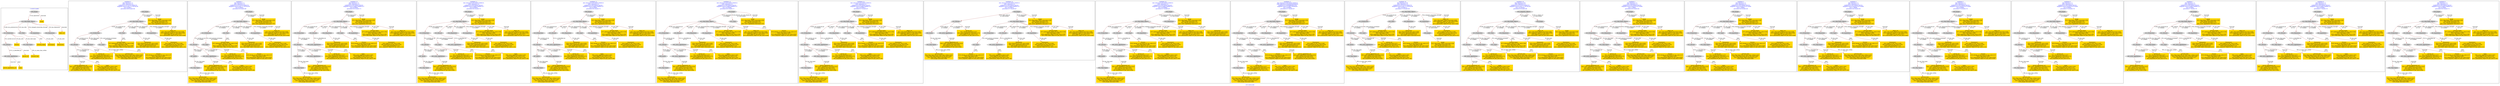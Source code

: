 digraph n0 {
fontcolor="blue"
remincross="true"
label="s22-s-moca.xml"
subgraph cluster_0 {
label="1-correct model"
n2[style="filled",color="white",fillcolor="lightgray",label="E12_Production1"];
n3[style="filled",color="white",fillcolor="lightgray",label="E21_Person1"];
n4[shape="plaintext",style="filled",fillcolor="gold",label="Process"];
n5[style="filled",color="white",fillcolor="lightgray",label="E52_Time-Span1"];
n6[style="filled",color="white",fillcolor="lightgray",label="E82_Actor_Appellation1"];
n7[shape="plaintext",style="filled",fillcolor="gold",label="person_uri"];
n8[style="filled",color="white",fillcolor="lightgray",label="E22_Man-Made_Object1"];
n9[style="filled",color="white",fillcolor="lightgray",label="E35_Title1"];
n10[style="filled",color="white",fillcolor="lightgray",label="E8_Acquisition1"];
n11[style="filled",color="white",fillcolor="lightgray",label="E54_Dimension1"];
n12[shape="plaintext",style="filled",fillcolor="gold",label="object_uri"];
n13[shape="plaintext",style="filled",fillcolor="gold",label="Artwork_Name"];
n14[style="filled",color="white",fillcolor="lightgray",label="E38_Image1"];
n15[shape="plaintext",style="filled",fillcolor="gold",label="image"];
n16[shape="plaintext",style="filled",fillcolor="gold",label="Artwork_Year"];
n17[shape="plaintext",style="filled",fillcolor="gold",label="Dimensions"];
n18[shape="plaintext",style="filled",fillcolor="gold",label="person_appellation_uri"];
n19[shape="plaintext",style="filled",fillcolor="gold",label="name"];
n20[shape="plaintext",style="filled",fillcolor="gold",label="Provenance"];
}
subgraph cluster_1 {
label="candidate 0\nlink coherence:1.0\nnode coherence:1.0\nconfidence:0.5375315276382578\nmapping score:0.5291771758794194\ncost:18.99957\n-precision:0.89-recall:0.94"
n22[style="filled",color="white",fillcolor="lightgray",label="E12_Production1"];
n23[style="filled",color="white",fillcolor="lightgray",label="E21_Person1"];
n24[style="filled",color="white",fillcolor="lightgray",label="E52_Time-Span2"];
n25[style="filled",color="white",fillcolor="lightgray",label="E55_Type1"];
n26[style="filled",color="white",fillcolor="lightgray",label="E82_Actor_Appellation1"];
n27[style="filled",color="white",fillcolor="lightgray",label="E22_Man-Made_Object1"];
n28[style="filled",color="white",fillcolor="lightgray",label="E35_Title1"];
n29[style="filled",color="white",fillcolor="lightgray",label="E54_Dimension1"];
n30[style="filled",color="white",fillcolor="lightgray",label="E8_Acquisition1"];
n31[style="filled",color="white",fillcolor="lightgray",label="E38_Image1"];
n32[shape="plaintext",style="filled",fillcolor="gold",label="Dimensions\n[E54_Dimension,P3_has_note,0.939]\n[E82_Actor_Appellation,label,0.027]\n[E38_Image,classLink,0.019]\n[E22_Man-Made_Object,classLink,0.015]"];
n33[shape="plaintext",style="filled",fillcolor="gold",label="Process\n[E29_Design_or_Procedure,P3_has_note,0.47]\n[E55_Type,label,0.438]\n[E73_Information_Object,P3_has_note,0.053]\n[E33_Linguistic_Object,P3_has_note,0.039]"];
n34[shape="plaintext",style="filled",fillcolor="gold",label="image\n[E22_Man-Made_Object,classLink,0.359]\n[E38_Image,classLink,0.35]\n[E21_Person,classLink,0.157]\n[E82_Actor_Appellation,classLink,0.134]"];
n35[shape="plaintext",style="filled",fillcolor="gold",label="Provenance\n[E30_Right,P3_has_note,0.338]\n[E8_Acquisition,P3_has_note,0.319]\n[E40_Legal_Body,label,0.213]\n[E33_Linguistic_Object,P3_has_note,0.131]"];
n36[shape="plaintext",style="filled",fillcolor="gold",label="object_uri\n[E22_Man-Made_Object,classLink,0.836]\n[E33_Linguistic_Object,P3_has_note,0.059]\n[E30_Right,P3_has_note,0.057]\n[E73_Information_Object,P3_has_note,0.048]"];
n37[shape="plaintext",style="filled",fillcolor="gold",label="Artwork_Year\n[E52_Time-Span,P82_at_some_time_within,0.401]\n[E52_Time-Span,P82b_end_of_the_end,0.394]\n[E22_Man-Made_Object,classLink,0.107]\n[E38_Image,classLink,0.098]"];
n38[shape="plaintext",style="filled",fillcolor="gold",label="person_uri\n[E21_Person,classLink,0.437]\n[E82_Actor_Appellation,classLink,0.375]\n[E30_Right,P3_has_note,0.113]\n[E8_Acquisition,P3_has_note,0.075]"];
n39[shape="plaintext",style="filled",fillcolor="gold",label="person_appellation_uri\n[E82_Actor_Appellation,classLink,0.924]\n[E21_Person,classLink,0.053]\n[E30_Right,P3_has_note,0.014]\n[E8_Acquisition,P3_has_note,0.009]"];
n40[shape="plaintext",style="filled",fillcolor="gold",label="name\n[E82_Actor_Appellation,label,0.463]\n[E30_Right,P3_has_note,0.213]\n[E8_Acquisition,P3_has_note,0.185]\n[E73_Information_Object,P3_has_note,0.139]"];
n41[shape="plaintext",style="filled",fillcolor="gold",label="Artwork_Name\n[E73_Information_Object,P3_has_note,0.294]\n[E35_Title,label,0.268]\n[E33_Linguistic_Object,P3_has_note,0.238]\n[E22_Man-Made_Object,P3_has_note,0.2]"];
}
subgraph cluster_2 {
label="candidate 1\nlink coherence:1.0\nnode coherence:1.0\nconfidence:0.5375315276382578\nmapping score:0.5291771758794194\ncost:19.99954\n-precision:0.8-recall:0.89"
n43[style="filled",color="white",fillcolor="lightgray",label="E12_Production1"];
n44[style="filled",color="white",fillcolor="lightgray",label="E21_Person1"];
n45[style="filled",color="white",fillcolor="lightgray",label="E55_Type1"];
n46[style="filled",color="white",fillcolor="lightgray",label="E67_Birth1"];
n47[style="filled",color="white",fillcolor="lightgray",label="E82_Actor_Appellation1"];
n48[style="filled",color="white",fillcolor="lightgray",label="E22_Man-Made_Object1"];
n49[style="filled",color="white",fillcolor="lightgray",label="E35_Title1"];
n50[style="filled",color="white",fillcolor="lightgray",label="E54_Dimension1"];
n51[style="filled",color="white",fillcolor="lightgray",label="E8_Acquisition1"];
n52[style="filled",color="white",fillcolor="lightgray",label="E38_Image1"];
n53[style="filled",color="white",fillcolor="lightgray",label="E52_Time-Span1"];
n54[shape="plaintext",style="filled",fillcolor="gold",label="Dimensions\n[E54_Dimension,P3_has_note,0.939]\n[E82_Actor_Appellation,label,0.027]\n[E38_Image,classLink,0.019]\n[E22_Man-Made_Object,classLink,0.015]"];
n55[shape="plaintext",style="filled",fillcolor="gold",label="Artwork_Year\n[E52_Time-Span,P82_at_some_time_within,0.401]\n[E52_Time-Span,P82b_end_of_the_end,0.394]\n[E22_Man-Made_Object,classLink,0.107]\n[E38_Image,classLink,0.098]"];
n56[shape="plaintext",style="filled",fillcolor="gold",label="Process\n[E29_Design_or_Procedure,P3_has_note,0.47]\n[E55_Type,label,0.438]\n[E73_Information_Object,P3_has_note,0.053]\n[E33_Linguistic_Object,P3_has_note,0.039]"];
n57[shape="plaintext",style="filled",fillcolor="gold",label="image\n[E22_Man-Made_Object,classLink,0.359]\n[E38_Image,classLink,0.35]\n[E21_Person,classLink,0.157]\n[E82_Actor_Appellation,classLink,0.134]"];
n58[shape="plaintext",style="filled",fillcolor="gold",label="Provenance\n[E30_Right,P3_has_note,0.338]\n[E8_Acquisition,P3_has_note,0.319]\n[E40_Legal_Body,label,0.213]\n[E33_Linguistic_Object,P3_has_note,0.131]"];
n59[shape="plaintext",style="filled",fillcolor="gold",label="object_uri\n[E22_Man-Made_Object,classLink,0.836]\n[E33_Linguistic_Object,P3_has_note,0.059]\n[E30_Right,P3_has_note,0.057]\n[E73_Information_Object,P3_has_note,0.048]"];
n60[shape="plaintext",style="filled",fillcolor="gold",label="person_uri\n[E21_Person,classLink,0.437]\n[E82_Actor_Appellation,classLink,0.375]\n[E30_Right,P3_has_note,0.113]\n[E8_Acquisition,P3_has_note,0.075]"];
n61[shape="plaintext",style="filled",fillcolor="gold",label="person_appellation_uri\n[E82_Actor_Appellation,classLink,0.924]\n[E21_Person,classLink,0.053]\n[E30_Right,P3_has_note,0.014]\n[E8_Acquisition,P3_has_note,0.009]"];
n62[shape="plaintext",style="filled",fillcolor="gold",label="name\n[E82_Actor_Appellation,label,0.463]\n[E30_Right,P3_has_note,0.213]\n[E8_Acquisition,P3_has_note,0.185]\n[E73_Information_Object,P3_has_note,0.139]"];
n63[shape="plaintext",style="filled",fillcolor="gold",label="Artwork_Name\n[E73_Information_Object,P3_has_note,0.294]\n[E35_Title,label,0.268]\n[E33_Linguistic_Object,P3_has_note,0.238]\n[E22_Man-Made_Object,P3_has_note,0.2]"];
}
subgraph cluster_3 {
label="candidate 10\nlink coherence:1.0\nnode coherence:1.0\nconfidence:0.5307036267262252\nmapping score:0.5269012089087417\ncost:20.99964\n-precision:0.62-recall:0.72"
n65[style="filled",color="white",fillcolor="lightgray",label="E12_Production1"];
n66[style="filled",color="white",fillcolor="lightgray",label="E21_Person1"];
n67[style="filled",color="white",fillcolor="lightgray",label="E69_Death1"];
n68[style="filled",color="white",fillcolor="lightgray",label="E82_Actor_Appellation1"];
n69[style="filled",color="white",fillcolor="lightgray",label="E21_Person2"];
n70[style="filled",color="white",fillcolor="lightgray",label="E82_Actor_Appellation2"];
n71[style="filled",color="white",fillcolor="lightgray",label="E22_Man-Made_Object1"];
n72[style="filled",color="white",fillcolor="lightgray",label="E54_Dimension1"];
n73[style="filled",color="white",fillcolor="lightgray",label="E55_Type2"];
n74[style="filled",color="white",fillcolor="lightgray",label="E8_Acquisition1"];
n75[style="filled",color="white",fillcolor="lightgray",label="E38_Image1"];
n76[style="filled",color="white",fillcolor="lightgray",label="E52_Time-Span4"];
n77[shape="plaintext",style="filled",fillcolor="gold",label="Dimensions\n[E54_Dimension,P3_has_note,0.939]\n[E82_Actor_Appellation,label,0.027]\n[E38_Image,classLink,0.019]\n[E22_Man-Made_Object,classLink,0.015]"];
n78[shape="plaintext",style="filled",fillcolor="gold",label="image\n[E22_Man-Made_Object,classLink,0.359]\n[E38_Image,classLink,0.35]\n[E21_Person,classLink,0.157]\n[E82_Actor_Appellation,classLink,0.134]"];
n79[shape="plaintext",style="filled",fillcolor="gold",label="Provenance\n[E30_Right,P3_has_note,0.338]\n[E8_Acquisition,P3_has_note,0.319]\n[E40_Legal_Body,label,0.213]\n[E33_Linguistic_Object,P3_has_note,0.131]"];
n80[shape="plaintext",style="filled",fillcolor="gold",label="Artwork_Name\n[E73_Information_Object,P3_has_note,0.294]\n[E35_Title,label,0.268]\n[E33_Linguistic_Object,P3_has_note,0.238]\n[E22_Man-Made_Object,P3_has_note,0.2]"];
n81[shape="plaintext",style="filled",fillcolor="gold",label="object_uri\n[E22_Man-Made_Object,classLink,0.836]\n[E33_Linguistic_Object,P3_has_note,0.059]\n[E30_Right,P3_has_note,0.057]\n[E73_Information_Object,P3_has_note,0.048]"];
n82[shape="plaintext",style="filled",fillcolor="gold",label="Artwork_Year\n[E52_Time-Span,P82_at_some_time_within,0.401]\n[E52_Time-Span,P82b_end_of_the_end,0.394]\n[E22_Man-Made_Object,classLink,0.107]\n[E38_Image,classLink,0.098]"];
n83[shape="plaintext",style="filled",fillcolor="gold",label="person_uri\n[E21_Person,classLink,0.437]\n[E82_Actor_Appellation,classLink,0.375]\n[E30_Right,P3_has_note,0.113]\n[E8_Acquisition,P3_has_note,0.075]"];
n84[shape="plaintext",style="filled",fillcolor="gold",label="Process\n[E29_Design_or_Procedure,P3_has_note,0.47]\n[E55_Type,label,0.438]\n[E73_Information_Object,P3_has_note,0.053]\n[E33_Linguistic_Object,P3_has_note,0.039]"];
n85[shape="plaintext",style="filled",fillcolor="gold",label="person_appellation_uri\n[E82_Actor_Appellation,classLink,0.924]\n[E21_Person,classLink,0.053]\n[E30_Right,P3_has_note,0.014]\n[E8_Acquisition,P3_has_note,0.009]"];
n86[shape="plaintext",style="filled",fillcolor="gold",label="name\n[E82_Actor_Appellation,label,0.463]\n[E30_Right,P3_has_note,0.213]\n[E8_Acquisition,P3_has_note,0.185]\n[E73_Information_Object,P3_has_note,0.139]"];
}
subgraph cluster_4 {
label="candidate 11\nlink coherence:0.9523809523809523\nnode coherence:1.0\nconfidence:0.5307036267262252\nmapping score:0.5269012089087417\ncost:20.99958\n-precision:0.62-recall:0.72"
n88[style="filled",color="white",fillcolor="lightgray",label="E12_Production1"];
n89[style="filled",color="white",fillcolor="lightgray",label="E21_Person1"];
n90[style="filled",color="white",fillcolor="lightgray",label="E55_Type1"];
n91[style="filled",color="white",fillcolor="lightgray",label="E67_Birth1"];
n92[style="filled",color="white",fillcolor="lightgray",label="E82_Actor_Appellation1"];
n93[style="filled",color="white",fillcolor="lightgray",label="E21_Person2"];
n94[style="filled",color="white",fillcolor="lightgray",label="E82_Actor_Appellation2"];
n95[style="filled",color="white",fillcolor="lightgray",label="E22_Man-Made_Object1"];
n96[style="filled",color="white",fillcolor="lightgray",label="E54_Dimension1"];
n97[style="filled",color="white",fillcolor="lightgray",label="E8_Acquisition1"];
n98[style="filled",color="white",fillcolor="lightgray",label="E38_Image1"];
n99[style="filled",color="white",fillcolor="lightgray",label="E52_Time-Span1"];
n100[shape="plaintext",style="filled",fillcolor="gold",label="Dimensions\n[E54_Dimension,P3_has_note,0.939]\n[E82_Actor_Appellation,label,0.027]\n[E38_Image,classLink,0.019]\n[E22_Man-Made_Object,classLink,0.015]"];
n101[shape="plaintext",style="filled",fillcolor="gold",label="Artwork_Year\n[E52_Time-Span,P82_at_some_time_within,0.401]\n[E52_Time-Span,P82b_end_of_the_end,0.394]\n[E22_Man-Made_Object,classLink,0.107]\n[E38_Image,classLink,0.098]"];
n102[shape="plaintext",style="filled",fillcolor="gold",label="Process\n[E29_Design_or_Procedure,P3_has_note,0.47]\n[E55_Type,label,0.438]\n[E73_Information_Object,P3_has_note,0.053]\n[E33_Linguistic_Object,P3_has_note,0.039]"];
n103[shape="plaintext",style="filled",fillcolor="gold",label="image\n[E22_Man-Made_Object,classLink,0.359]\n[E38_Image,classLink,0.35]\n[E21_Person,classLink,0.157]\n[E82_Actor_Appellation,classLink,0.134]"];
n104[shape="plaintext",style="filled",fillcolor="gold",label="Provenance\n[E30_Right,P3_has_note,0.338]\n[E8_Acquisition,P3_has_note,0.319]\n[E40_Legal_Body,label,0.213]\n[E33_Linguistic_Object,P3_has_note,0.131]"];
n105[shape="plaintext",style="filled",fillcolor="gold",label="Artwork_Name\n[E73_Information_Object,P3_has_note,0.294]\n[E35_Title,label,0.268]\n[E33_Linguistic_Object,P3_has_note,0.238]\n[E22_Man-Made_Object,P3_has_note,0.2]"];
n106[shape="plaintext",style="filled",fillcolor="gold",label="object_uri\n[E22_Man-Made_Object,classLink,0.836]\n[E33_Linguistic_Object,P3_has_note,0.059]\n[E30_Right,P3_has_note,0.057]\n[E73_Information_Object,P3_has_note,0.048]"];
n107[shape="plaintext",style="filled",fillcolor="gold",label="person_uri\n[E21_Person,classLink,0.437]\n[E82_Actor_Appellation,classLink,0.375]\n[E30_Right,P3_has_note,0.113]\n[E8_Acquisition,P3_has_note,0.075]"];
n108[shape="plaintext",style="filled",fillcolor="gold",label="person_appellation_uri\n[E82_Actor_Appellation,classLink,0.924]\n[E21_Person,classLink,0.053]\n[E30_Right,P3_has_note,0.014]\n[E8_Acquisition,P3_has_note,0.009]"];
n109[shape="plaintext",style="filled",fillcolor="gold",label="name\n[E82_Actor_Appellation,label,0.463]\n[E30_Right,P3_has_note,0.213]\n[E8_Acquisition,P3_has_note,0.185]\n[E73_Information_Object,P3_has_note,0.139]"];
}
subgraph cluster_5 {
label="candidate 12\nlink coherence:0.9523809523809523\nnode coherence:1.0\nconfidence:0.5307036267262252\nmapping score:0.5269012089087417\ncost:20.99961\n-precision:0.62-recall:0.72"
n111[style="filled",color="white",fillcolor="lightgray",label="E12_Production1"];
n112[style="filled",color="white",fillcolor="lightgray",label="E21_Person1"];
n113[style="filled",color="white",fillcolor="lightgray",label="E67_Birth1"];
n114[style="filled",color="white",fillcolor="lightgray",label="E82_Actor_Appellation1"];
n115[style="filled",color="white",fillcolor="lightgray",label="E21_Person2"];
n116[style="filled",color="white",fillcolor="lightgray",label="E82_Actor_Appellation2"];
n117[style="filled",color="white",fillcolor="lightgray",label="E22_Man-Made_Object1"];
n118[style="filled",color="white",fillcolor="lightgray",label="E54_Dimension1"];
n119[style="filled",color="white",fillcolor="lightgray",label="E55_Type2"];
n120[style="filled",color="white",fillcolor="lightgray",label="E8_Acquisition1"];
n121[style="filled",color="white",fillcolor="lightgray",label="E38_Image1"];
n122[style="filled",color="white",fillcolor="lightgray",label="E52_Time-Span1"];
n123[shape="plaintext",style="filled",fillcolor="gold",label="Dimensions\n[E54_Dimension,P3_has_note,0.939]\n[E82_Actor_Appellation,label,0.027]\n[E38_Image,classLink,0.019]\n[E22_Man-Made_Object,classLink,0.015]"];
n124[shape="plaintext",style="filled",fillcolor="gold",label="Artwork_Year\n[E52_Time-Span,P82_at_some_time_within,0.401]\n[E52_Time-Span,P82b_end_of_the_end,0.394]\n[E22_Man-Made_Object,classLink,0.107]\n[E38_Image,classLink,0.098]"];
n125[shape="plaintext",style="filled",fillcolor="gold",label="image\n[E22_Man-Made_Object,classLink,0.359]\n[E38_Image,classLink,0.35]\n[E21_Person,classLink,0.157]\n[E82_Actor_Appellation,classLink,0.134]"];
n126[shape="plaintext",style="filled",fillcolor="gold",label="Provenance\n[E30_Right,P3_has_note,0.338]\n[E8_Acquisition,P3_has_note,0.319]\n[E40_Legal_Body,label,0.213]\n[E33_Linguistic_Object,P3_has_note,0.131]"];
n127[shape="plaintext",style="filled",fillcolor="gold",label="Artwork_Name\n[E73_Information_Object,P3_has_note,0.294]\n[E35_Title,label,0.268]\n[E33_Linguistic_Object,P3_has_note,0.238]\n[E22_Man-Made_Object,P3_has_note,0.2]"];
n128[shape="plaintext",style="filled",fillcolor="gold",label="object_uri\n[E22_Man-Made_Object,classLink,0.836]\n[E33_Linguistic_Object,P3_has_note,0.059]\n[E30_Right,P3_has_note,0.057]\n[E73_Information_Object,P3_has_note,0.048]"];
n129[shape="plaintext",style="filled",fillcolor="gold",label="person_uri\n[E21_Person,classLink,0.437]\n[E82_Actor_Appellation,classLink,0.375]\n[E30_Right,P3_has_note,0.113]\n[E8_Acquisition,P3_has_note,0.075]"];
n130[shape="plaintext",style="filled",fillcolor="gold",label="Process\n[E29_Design_or_Procedure,P3_has_note,0.47]\n[E55_Type,label,0.438]\n[E73_Information_Object,P3_has_note,0.053]\n[E33_Linguistic_Object,P3_has_note,0.039]"];
n131[shape="plaintext",style="filled",fillcolor="gold",label="person_appellation_uri\n[E82_Actor_Appellation,classLink,0.924]\n[E21_Person,classLink,0.053]\n[E30_Right,P3_has_note,0.014]\n[E8_Acquisition,P3_has_note,0.009]"];
n132[shape="plaintext",style="filled",fillcolor="gold",label="name\n[E82_Actor_Appellation,label,0.463]\n[E30_Right,P3_has_note,0.213]\n[E8_Acquisition,P3_has_note,0.185]\n[E73_Information_Object,P3_has_note,0.139]"];
}
subgraph cluster_6 {
label="candidate 13\nlink coherence:0.9523809523809523\nnode coherence:1.0\nconfidence:0.5307036267262252\nmapping score:0.5269012089087417\ncost:120.009662\n-precision:0.62-recall:0.72"
n134[style="filled",color="white",fillcolor="lightgray",label="E12_Production1"];
n135[style="filled",color="white",fillcolor="lightgray",label="E21_Person1"];
n136[style="filled",color="white",fillcolor="lightgray",label="E69_Death1"];
n137[style="filled",color="white",fillcolor="lightgray",label="E82_Actor_Appellation1"];
n138[style="filled",color="white",fillcolor="lightgray",label="E21_Person2"];
n139[style="filled",color="white",fillcolor="lightgray",label="E82_Actor_Appellation2"];
n140[style="filled",color="white",fillcolor="lightgray",label="E22_Man-Made_Object1"];
n141[style="filled",color="white",fillcolor="lightgray",label="E54_Dimension1"];
n142[style="filled",color="white",fillcolor="lightgray",label="E8_Acquisition1"];
n143[style="filled",color="white",fillcolor="lightgray",label="E38_Image1"];
n144[style="filled",color="white",fillcolor="lightgray",label="E52_Time-Span4"];
n145[style="filled",color="white",fillcolor="lightgray",label="E55_Type1"];
n146[shape="plaintext",style="filled",fillcolor="gold",label="Dimensions\n[E54_Dimension,P3_has_note,0.939]\n[E82_Actor_Appellation,label,0.027]\n[E38_Image,classLink,0.019]\n[E22_Man-Made_Object,classLink,0.015]"];
n147[shape="plaintext",style="filled",fillcolor="gold",label="Process\n[E29_Design_or_Procedure,P3_has_note,0.47]\n[E55_Type,label,0.438]\n[E73_Information_Object,P3_has_note,0.053]\n[E33_Linguistic_Object,P3_has_note,0.039]"];
n148[shape="plaintext",style="filled",fillcolor="gold",label="image\n[E22_Man-Made_Object,classLink,0.359]\n[E38_Image,classLink,0.35]\n[E21_Person,classLink,0.157]\n[E82_Actor_Appellation,classLink,0.134]"];
n149[shape="plaintext",style="filled",fillcolor="gold",label="Provenance\n[E30_Right,P3_has_note,0.338]\n[E8_Acquisition,P3_has_note,0.319]\n[E40_Legal_Body,label,0.213]\n[E33_Linguistic_Object,P3_has_note,0.131]"];
n150[shape="plaintext",style="filled",fillcolor="gold",label="Artwork_Name\n[E73_Information_Object,P3_has_note,0.294]\n[E35_Title,label,0.268]\n[E33_Linguistic_Object,P3_has_note,0.238]\n[E22_Man-Made_Object,P3_has_note,0.2]"];
n151[shape="plaintext",style="filled",fillcolor="gold",label="object_uri\n[E22_Man-Made_Object,classLink,0.836]\n[E33_Linguistic_Object,P3_has_note,0.059]\n[E30_Right,P3_has_note,0.057]\n[E73_Information_Object,P3_has_note,0.048]"];
n152[shape="plaintext",style="filled",fillcolor="gold",label="Artwork_Year\n[E52_Time-Span,P82_at_some_time_within,0.401]\n[E52_Time-Span,P82b_end_of_the_end,0.394]\n[E22_Man-Made_Object,classLink,0.107]\n[E38_Image,classLink,0.098]"];
n153[shape="plaintext",style="filled",fillcolor="gold",label="person_uri\n[E21_Person,classLink,0.437]\n[E82_Actor_Appellation,classLink,0.375]\n[E30_Right,P3_has_note,0.113]\n[E8_Acquisition,P3_has_note,0.075]"];
n154[shape="plaintext",style="filled",fillcolor="gold",label="person_appellation_uri\n[E82_Actor_Appellation,classLink,0.924]\n[E21_Person,classLink,0.053]\n[E30_Right,P3_has_note,0.014]\n[E8_Acquisition,P3_has_note,0.009]"];
n155[shape="plaintext",style="filled",fillcolor="gold",label="name\n[E82_Actor_Appellation,label,0.463]\n[E30_Right,P3_has_note,0.213]\n[E8_Acquisition,P3_has_note,0.185]\n[E73_Information_Object,P3_has_note,0.139]"];
}
subgraph cluster_7 {
label="candidate 14\nlink coherence:0.9523809523809523\nnode coherence:1.0\nconfidence:0.5307036267262252\nmapping score:0.5269012089087417\ncost:120.009672\n-precision:0.57-recall:0.67"
n157[style="filled",color="white",fillcolor="lightgray",label="E12_Production1"];
n158[style="filled",color="white",fillcolor="lightgray",label="E21_Person1"];
n159[style="filled",color="white",fillcolor="lightgray",label="E69_Death1"];
n160[style="filled",color="white",fillcolor="lightgray",label="E82_Actor_Appellation1"];
n161[style="filled",color="white",fillcolor="lightgray",label="E21_Person2"];
n162[style="filled",color="white",fillcolor="lightgray",label="E82_Actor_Appellation2"];
n163[style="filled",color="white",fillcolor="lightgray",label="E22_Man-Made_Object1"];
n164[style="filled",color="white",fillcolor="lightgray",label="E54_Dimension1"];
n165[style="filled",color="white",fillcolor="lightgray",label="E55_Type2"];
n166[style="filled",color="white",fillcolor="lightgray",label="E8_Acquisition1"];
n167[style="filled",color="white",fillcolor="lightgray",label="E52_Time-Span4"];
n168[style="filled",color="white",fillcolor="lightgray",label="E38_Image1"];
n169[shape="plaintext",style="filled",fillcolor="gold",label="Dimensions\n[E54_Dimension,P3_has_note,0.939]\n[E82_Actor_Appellation,label,0.027]\n[E38_Image,classLink,0.019]\n[E22_Man-Made_Object,classLink,0.015]"];
n170[shape="plaintext",style="filled",fillcolor="gold",label="image\n[E22_Man-Made_Object,classLink,0.359]\n[E38_Image,classLink,0.35]\n[E21_Person,classLink,0.157]\n[E82_Actor_Appellation,classLink,0.134]"];
n171[shape="plaintext",style="filled",fillcolor="gold",label="Provenance\n[E30_Right,P3_has_note,0.338]\n[E8_Acquisition,P3_has_note,0.319]\n[E40_Legal_Body,label,0.213]\n[E33_Linguistic_Object,P3_has_note,0.131]"];
n172[shape="plaintext",style="filled",fillcolor="gold",label="Artwork_Name\n[E73_Information_Object,P3_has_note,0.294]\n[E35_Title,label,0.268]\n[E33_Linguistic_Object,P3_has_note,0.238]\n[E22_Man-Made_Object,P3_has_note,0.2]"];
n173[shape="plaintext",style="filled",fillcolor="gold",label="object_uri\n[E22_Man-Made_Object,classLink,0.836]\n[E33_Linguistic_Object,P3_has_note,0.059]\n[E30_Right,P3_has_note,0.057]\n[E73_Information_Object,P3_has_note,0.048]"];
n174[shape="plaintext",style="filled",fillcolor="gold",label="Artwork_Year\n[E52_Time-Span,P82_at_some_time_within,0.401]\n[E52_Time-Span,P82b_end_of_the_end,0.394]\n[E22_Man-Made_Object,classLink,0.107]\n[E38_Image,classLink,0.098]"];
n175[shape="plaintext",style="filled",fillcolor="gold",label="person_uri\n[E21_Person,classLink,0.437]\n[E82_Actor_Appellation,classLink,0.375]\n[E30_Right,P3_has_note,0.113]\n[E8_Acquisition,P3_has_note,0.075]"];
n176[shape="plaintext",style="filled",fillcolor="gold",label="Process\n[E29_Design_or_Procedure,P3_has_note,0.47]\n[E55_Type,label,0.438]\n[E73_Information_Object,P3_has_note,0.053]\n[E33_Linguistic_Object,P3_has_note,0.039]"];
n177[shape="plaintext",style="filled",fillcolor="gold",label="person_appellation_uri\n[E82_Actor_Appellation,classLink,0.924]\n[E21_Person,classLink,0.053]\n[E30_Right,P3_has_note,0.014]\n[E8_Acquisition,P3_has_note,0.009]"];
n178[shape="plaintext",style="filled",fillcolor="gold",label="name\n[E82_Actor_Appellation,label,0.463]\n[E30_Right,P3_has_note,0.213]\n[E8_Acquisition,P3_has_note,0.185]\n[E73_Information_Object,P3_has_note,0.139]"];
}
subgraph cluster_8 {
label="candidate 15\nlink coherence:0.9523809523809523\nnode coherence:1.0\nconfidence:0.5307036267262252\nmapping score:0.5269012089087417\ncost:120.009672\n-precision:0.57-recall:0.67"
n180[style="filled",color="white",fillcolor="lightgray",label="E12_Production1"];
n181[style="filled",color="white",fillcolor="lightgray",label="E55_Type1"];
n182[style="filled",color="white",fillcolor="lightgray",label="E21_Person1"];
n183[style="filled",color="white",fillcolor="lightgray",label="E69_Death1"];
n184[style="filled",color="white",fillcolor="lightgray",label="E82_Actor_Appellation1"];
n185[style="filled",color="white",fillcolor="lightgray",label="E21_Person2"];
n186[style="filled",color="white",fillcolor="lightgray",label="E82_Actor_Appellation2"];
n187[style="filled",color="white",fillcolor="lightgray",label="E22_Man-Made_Object1"];
n188[style="filled",color="white",fillcolor="lightgray",label="E54_Dimension1"];
n189[style="filled",color="white",fillcolor="lightgray",label="E8_Acquisition1"];
n190[style="filled",color="white",fillcolor="lightgray",label="E38_Image1"];
n191[style="filled",color="white",fillcolor="lightgray",label="E52_Time-Span4"];
n192[shape="plaintext",style="filled",fillcolor="gold",label="Dimensions\n[E54_Dimension,P3_has_note,0.939]\n[E82_Actor_Appellation,label,0.027]\n[E38_Image,classLink,0.019]\n[E22_Man-Made_Object,classLink,0.015]"];
n193[shape="plaintext",style="filled",fillcolor="gold",label="Process\n[E29_Design_or_Procedure,P3_has_note,0.47]\n[E55_Type,label,0.438]\n[E73_Information_Object,P3_has_note,0.053]\n[E33_Linguistic_Object,P3_has_note,0.039]"];
n194[shape="plaintext",style="filled",fillcolor="gold",label="image\n[E22_Man-Made_Object,classLink,0.359]\n[E38_Image,classLink,0.35]\n[E21_Person,classLink,0.157]\n[E82_Actor_Appellation,classLink,0.134]"];
n195[shape="plaintext",style="filled",fillcolor="gold",label="Provenance\n[E30_Right,P3_has_note,0.338]\n[E8_Acquisition,P3_has_note,0.319]\n[E40_Legal_Body,label,0.213]\n[E33_Linguistic_Object,P3_has_note,0.131]"];
n196[shape="plaintext",style="filled",fillcolor="gold",label="Artwork_Name\n[E73_Information_Object,P3_has_note,0.294]\n[E35_Title,label,0.268]\n[E33_Linguistic_Object,P3_has_note,0.238]\n[E22_Man-Made_Object,P3_has_note,0.2]"];
n197[shape="plaintext",style="filled",fillcolor="gold",label="object_uri\n[E22_Man-Made_Object,classLink,0.836]\n[E33_Linguistic_Object,P3_has_note,0.059]\n[E30_Right,P3_has_note,0.057]\n[E73_Information_Object,P3_has_note,0.048]"];
n198[shape="plaintext",style="filled",fillcolor="gold",label="Artwork_Year\n[E52_Time-Span,P82_at_some_time_within,0.401]\n[E52_Time-Span,P82b_end_of_the_end,0.394]\n[E22_Man-Made_Object,classLink,0.107]\n[E38_Image,classLink,0.098]"];
n199[shape="plaintext",style="filled",fillcolor="gold",label="person_uri\n[E21_Person,classLink,0.437]\n[E82_Actor_Appellation,classLink,0.375]\n[E30_Right,P3_has_note,0.113]\n[E8_Acquisition,P3_has_note,0.075]"];
n200[shape="plaintext",style="filled",fillcolor="gold",label="person_appellation_uri\n[E82_Actor_Appellation,classLink,0.924]\n[E21_Person,classLink,0.053]\n[E30_Right,P3_has_note,0.014]\n[E8_Acquisition,P3_has_note,0.009]"];
n201[shape="plaintext",style="filled",fillcolor="gold",label="name\n[E82_Actor_Appellation,label,0.463]\n[E30_Right,P3_has_note,0.213]\n[E8_Acquisition,P3_has_note,0.185]\n[E73_Information_Object,P3_has_note,0.139]"];
}
subgraph cluster_9 {
label="candidate 16\nlink coherence:0.9523809523809523\nnode coherence:1.0\nconfidence:0.5307036267262252\nmapping score:0.5269012089087417\ncost:120.009692\n-precision:0.57-recall:0.67"
n203[style="filled",color="white",fillcolor="lightgray",label="E12_Production1"];
n204[style="filled",color="white",fillcolor="lightgray",label="E21_Person1"];
n205[style="filled",color="white",fillcolor="lightgray",label="E69_Death1"];
n206[style="filled",color="white",fillcolor="lightgray",label="E82_Actor_Appellation1"];
n207[style="filled",color="white",fillcolor="lightgray",label="E21_Person2"];
n208[style="filled",color="white",fillcolor="lightgray",label="E82_Actor_Appellation2"];
n209[style="filled",color="white",fillcolor="lightgray",label="E22_Man-Made_Object1"];
n210[style="filled",color="white",fillcolor="lightgray",label="E55_Type2"];
n211[style="filled",color="white",fillcolor="lightgray",label="E8_Acquisition1"];
n212[style="filled",color="white",fillcolor="lightgray",label="E38_Image1"];
n213[style="filled",color="white",fillcolor="lightgray",label="E52_Time-Span4"];
n214[style="filled",color="white",fillcolor="lightgray",label="E54_Dimension1"];
n215[shape="plaintext",style="filled",fillcolor="gold",label="Dimensions\n[E54_Dimension,P3_has_note,0.939]\n[E82_Actor_Appellation,label,0.027]\n[E38_Image,classLink,0.019]\n[E22_Man-Made_Object,classLink,0.015]"];
n216[shape="plaintext",style="filled",fillcolor="gold",label="image\n[E22_Man-Made_Object,classLink,0.359]\n[E38_Image,classLink,0.35]\n[E21_Person,classLink,0.157]\n[E82_Actor_Appellation,classLink,0.134]"];
n217[shape="plaintext",style="filled",fillcolor="gold",label="Provenance\n[E30_Right,P3_has_note,0.338]\n[E8_Acquisition,P3_has_note,0.319]\n[E40_Legal_Body,label,0.213]\n[E33_Linguistic_Object,P3_has_note,0.131]"];
n218[shape="plaintext",style="filled",fillcolor="gold",label="Artwork_Name\n[E73_Information_Object,P3_has_note,0.294]\n[E35_Title,label,0.268]\n[E33_Linguistic_Object,P3_has_note,0.238]\n[E22_Man-Made_Object,P3_has_note,0.2]"];
n219[shape="plaintext",style="filled",fillcolor="gold",label="object_uri\n[E22_Man-Made_Object,classLink,0.836]\n[E33_Linguistic_Object,P3_has_note,0.059]\n[E30_Right,P3_has_note,0.057]\n[E73_Information_Object,P3_has_note,0.048]"];
n220[shape="plaintext",style="filled",fillcolor="gold",label="Artwork_Year\n[E52_Time-Span,P82_at_some_time_within,0.401]\n[E52_Time-Span,P82b_end_of_the_end,0.394]\n[E22_Man-Made_Object,classLink,0.107]\n[E38_Image,classLink,0.098]"];
n221[shape="plaintext",style="filled",fillcolor="gold",label="person_uri\n[E21_Person,classLink,0.437]\n[E82_Actor_Appellation,classLink,0.375]\n[E30_Right,P3_has_note,0.113]\n[E8_Acquisition,P3_has_note,0.075]"];
n222[shape="plaintext",style="filled",fillcolor="gold",label="Process\n[E29_Design_or_Procedure,P3_has_note,0.47]\n[E55_Type,label,0.438]\n[E73_Information_Object,P3_has_note,0.053]\n[E33_Linguistic_Object,P3_has_note,0.039]"];
n223[shape="plaintext",style="filled",fillcolor="gold",label="person_appellation_uri\n[E82_Actor_Appellation,classLink,0.924]\n[E21_Person,classLink,0.053]\n[E30_Right,P3_has_note,0.014]\n[E8_Acquisition,P3_has_note,0.009]"];
n224[shape="plaintext",style="filled",fillcolor="gold",label="name\n[E82_Actor_Appellation,label,0.463]\n[E30_Right,P3_has_note,0.213]\n[E8_Acquisition,P3_has_note,0.185]\n[E73_Information_Object,P3_has_note,0.139]"];
}
subgraph cluster_10 {
label="candidate 17\nlink coherence:0.9523809523809523\nnode coherence:0.9444444444444444\nconfidence:0.5244569644810704\nmapping score:0.522967136308505\ncost:119.99961\n-precision:0.57-recall:0.67"
n226[style="filled",color="white",fillcolor="lightgray",label="E12_Production1"];
n227[style="filled",color="white",fillcolor="lightgray",label="E21_Person1"];
n228[style="filled",color="white",fillcolor="lightgray",label="E55_Type1"];
n229[style="filled",color="white",fillcolor="lightgray",label="E69_Death1"];
n230[style="filled",color="white",fillcolor="lightgray",label="E82_Actor_Appellation1"];
n231[style="filled",color="white",fillcolor="lightgray",label="E21_Person2"];
n232[style="filled",color="white",fillcolor="lightgray",label="E82_Actor_Appellation2"];
n233[style="filled",color="white",fillcolor="lightgray",label="E22_Man-Made_Object1"];
n234[style="filled",color="white",fillcolor="lightgray",label="E54_Dimension1"];
n235[style="filled",color="white",fillcolor="lightgray",label="E8_Acquisition1"];
n236[style="filled",color="white",fillcolor="lightgray",label="E38_Image1"];
n237[style="filled",color="white",fillcolor="lightgray",label="E52_Time-Span4"];
n238[shape="plaintext",style="filled",fillcolor="gold",label="Dimensions\n[E54_Dimension,P3_has_note,0.939]\n[E82_Actor_Appellation,label,0.027]\n[E38_Image,classLink,0.019]\n[E22_Man-Made_Object,classLink,0.015]"];
n239[shape="plaintext",style="filled",fillcolor="gold",label="Process\n[E29_Design_or_Procedure,P3_has_note,0.47]\n[E55_Type,label,0.438]\n[E73_Information_Object,P3_has_note,0.053]\n[E33_Linguistic_Object,P3_has_note,0.039]"];
n240[shape="plaintext",style="filled",fillcolor="gold",label="image\n[E22_Man-Made_Object,classLink,0.359]\n[E38_Image,classLink,0.35]\n[E21_Person,classLink,0.157]\n[E82_Actor_Appellation,classLink,0.134]"];
n241[shape="plaintext",style="filled",fillcolor="gold",label="Provenance\n[E30_Right,P3_has_note,0.338]\n[E8_Acquisition,P3_has_note,0.319]\n[E40_Legal_Body,label,0.213]\n[E33_Linguistic_Object,P3_has_note,0.131]"];
n242[shape="plaintext",style="filled",fillcolor="gold",label="Artwork_Name\n[E73_Information_Object,P3_has_note,0.294]\n[E35_Title,label,0.268]\n[E33_Linguistic_Object,P3_has_note,0.238]\n[E22_Man-Made_Object,P3_has_note,0.2]"];
n243[shape="plaintext",style="filled",fillcolor="gold",label="object_uri\n[E22_Man-Made_Object,classLink,0.836]\n[E33_Linguistic_Object,P3_has_note,0.059]\n[E30_Right,P3_has_note,0.057]\n[E73_Information_Object,P3_has_note,0.048]"];
n244[shape="plaintext",style="filled",fillcolor="gold",label="Artwork_Year\n[E52_Time-Span,P82_at_some_time_within,0.401]\n[E52_Time-Span,P82b_end_of_the_end,0.394]\n[E22_Man-Made_Object,classLink,0.107]\n[E38_Image,classLink,0.098]"];
n245[shape="plaintext",style="filled",fillcolor="gold",label="person_uri\n[E21_Person,classLink,0.437]\n[E82_Actor_Appellation,classLink,0.375]\n[E30_Right,P3_has_note,0.113]\n[E8_Acquisition,P3_has_note,0.075]"];
n246[shape="plaintext",style="filled",fillcolor="gold",label="name\n[E82_Actor_Appellation,label,0.463]\n[E30_Right,P3_has_note,0.213]\n[E8_Acquisition,P3_has_note,0.185]\n[E73_Information_Object,P3_has_note,0.139]"];
n247[shape="plaintext",style="filled",fillcolor="gold",label="person_appellation_uri\n[E82_Actor_Appellation,classLink,0.924]\n[E21_Person,classLink,0.053]\n[E30_Right,P3_has_note,0.014]\n[E8_Acquisition,P3_has_note,0.009]"];
}
subgraph cluster_11 {
label="candidate 18\nlink coherence:0.95\nnode coherence:1.0\nconfidence:0.5375315276382578\nmapping score:0.5291771758794194\ncost:119.009572\n-precision:0.75-recall:0.83"
n249[style="filled",color="white",fillcolor="lightgray",label="E12_Production1"];
n250[style="filled",color="white",fillcolor="lightgray",label="E21_Person1"];
n251[style="filled",color="white",fillcolor="lightgray",label="E55_Type1"];
n252[style="filled",color="white",fillcolor="lightgray",label="E67_Birth1"];
n253[style="filled",color="white",fillcolor="lightgray",label="E82_Actor_Appellation1"];
n254[style="filled",color="white",fillcolor="lightgray",label="E22_Man-Made_Object1"];
n255[style="filled",color="white",fillcolor="lightgray",label="E35_Title1"];
n256[style="filled",color="white",fillcolor="lightgray",label="E54_Dimension1"];
n257[style="filled",color="white",fillcolor="lightgray",label="E8_Acquisition1"];
n258[style="filled",color="white",fillcolor="lightgray",label="E52_Time-Span1"];
n259[style="filled",color="white",fillcolor="lightgray",label="E38_Image1"];
n260[shape="plaintext",style="filled",fillcolor="gold",label="Dimensions\n[E54_Dimension,P3_has_note,0.939]\n[E82_Actor_Appellation,label,0.027]\n[E38_Image,classLink,0.019]\n[E22_Man-Made_Object,classLink,0.015]"];
n261[shape="plaintext",style="filled",fillcolor="gold",label="Artwork_Year\n[E52_Time-Span,P82_at_some_time_within,0.401]\n[E52_Time-Span,P82b_end_of_the_end,0.394]\n[E22_Man-Made_Object,classLink,0.107]\n[E38_Image,classLink,0.098]"];
n262[shape="plaintext",style="filled",fillcolor="gold",label="Process\n[E29_Design_or_Procedure,P3_has_note,0.47]\n[E55_Type,label,0.438]\n[E73_Information_Object,P3_has_note,0.053]\n[E33_Linguistic_Object,P3_has_note,0.039]"];
n263[shape="plaintext",style="filled",fillcolor="gold",label="image\n[E22_Man-Made_Object,classLink,0.359]\n[E38_Image,classLink,0.35]\n[E21_Person,classLink,0.157]\n[E82_Actor_Appellation,classLink,0.134]"];
n264[shape="plaintext",style="filled",fillcolor="gold",label="Provenance\n[E30_Right,P3_has_note,0.338]\n[E8_Acquisition,P3_has_note,0.319]\n[E40_Legal_Body,label,0.213]\n[E33_Linguistic_Object,P3_has_note,0.131]"];
n265[shape="plaintext",style="filled",fillcolor="gold",label="object_uri\n[E22_Man-Made_Object,classLink,0.836]\n[E33_Linguistic_Object,P3_has_note,0.059]\n[E30_Right,P3_has_note,0.057]\n[E73_Information_Object,P3_has_note,0.048]"];
n266[shape="plaintext",style="filled",fillcolor="gold",label="person_uri\n[E21_Person,classLink,0.437]\n[E82_Actor_Appellation,classLink,0.375]\n[E30_Right,P3_has_note,0.113]\n[E8_Acquisition,P3_has_note,0.075]"];
n267[shape="plaintext",style="filled",fillcolor="gold",label="person_appellation_uri\n[E82_Actor_Appellation,classLink,0.924]\n[E21_Person,classLink,0.053]\n[E30_Right,P3_has_note,0.014]\n[E8_Acquisition,P3_has_note,0.009]"];
n268[shape="plaintext",style="filled",fillcolor="gold",label="name\n[E82_Actor_Appellation,label,0.463]\n[E30_Right,P3_has_note,0.213]\n[E8_Acquisition,P3_has_note,0.185]\n[E73_Information_Object,P3_has_note,0.139]"];
n269[shape="plaintext",style="filled",fillcolor="gold",label="Artwork_Name\n[E73_Information_Object,P3_has_note,0.294]\n[E35_Title,label,0.268]\n[E33_Linguistic_Object,P3_has_note,0.238]\n[E22_Man-Made_Object,P3_has_note,0.2]"];
}
subgraph cluster_12 {
label="candidate 19\nlink coherence:0.95\nnode coherence:1.0\nconfidence:0.5375315276382578\nmapping score:0.5291771758794194\ncost:119.009582\n-precision:0.8-recall:0.89"
n271[style="filled",color="white",fillcolor="lightgray",label="E12_Production1"];
n272[style="filled",color="white",fillcolor="lightgray",label="E21_Person1"];
n273[style="filled",color="white",fillcolor="lightgray",label="E52_Time-Span2"];
n274[style="filled",color="white",fillcolor="lightgray",label="E55_Type1"];
n275[style="filled",color="white",fillcolor="lightgray",label="E82_Actor_Appellation1"];
n276[style="filled",color="white",fillcolor="lightgray",label="E22_Man-Made_Object1"];
n277[style="filled",color="white",fillcolor="lightgray",label="E35_Title1"];
n278[style="filled",color="white",fillcolor="lightgray",label="E54_Dimension1"];
n279[style="filled",color="white",fillcolor="lightgray",label="E8_Acquisition1"];
n280[style="filled",color="white",fillcolor="lightgray",label="E33_Linguistic_Object2"];
n281[style="filled",color="white",fillcolor="lightgray",label="E38_Image1"];
n282[shape="plaintext",style="filled",fillcolor="gold",label="Dimensions\n[E54_Dimension,P3_has_note,0.939]\n[E82_Actor_Appellation,label,0.027]\n[E38_Image,classLink,0.019]\n[E22_Man-Made_Object,classLink,0.015]"];
n283[shape="plaintext",style="filled",fillcolor="gold",label="Process\n[E29_Design_or_Procedure,P3_has_note,0.47]\n[E55_Type,label,0.438]\n[E73_Information_Object,P3_has_note,0.053]\n[E33_Linguistic_Object,P3_has_note,0.039]"];
n284[shape="plaintext",style="filled",fillcolor="gold",label="image\n[E22_Man-Made_Object,classLink,0.359]\n[E38_Image,classLink,0.35]\n[E21_Person,classLink,0.157]\n[E82_Actor_Appellation,classLink,0.134]"];
n285[shape="plaintext",style="filled",fillcolor="gold",label="Provenance\n[E30_Right,P3_has_note,0.338]\n[E8_Acquisition,P3_has_note,0.319]\n[E40_Legal_Body,label,0.213]\n[E33_Linguistic_Object,P3_has_note,0.131]"];
n286[shape="plaintext",style="filled",fillcolor="gold",label="object_uri\n[E22_Man-Made_Object,classLink,0.836]\n[E33_Linguistic_Object,P3_has_note,0.059]\n[E30_Right,P3_has_note,0.057]\n[E73_Information_Object,P3_has_note,0.048]"];
n287[shape="plaintext",style="filled",fillcolor="gold",label="Artwork_Year\n[E52_Time-Span,P82_at_some_time_within,0.401]\n[E52_Time-Span,P82b_end_of_the_end,0.394]\n[E22_Man-Made_Object,classLink,0.107]\n[E38_Image,classLink,0.098]"];
n288[shape="plaintext",style="filled",fillcolor="gold",label="person_uri\n[E21_Person,classLink,0.437]\n[E82_Actor_Appellation,classLink,0.375]\n[E30_Right,P3_has_note,0.113]\n[E8_Acquisition,P3_has_note,0.075]"];
n289[shape="plaintext",style="filled",fillcolor="gold",label="person_appellation_uri\n[E82_Actor_Appellation,classLink,0.924]\n[E21_Person,classLink,0.053]\n[E30_Right,P3_has_note,0.014]\n[E8_Acquisition,P3_has_note,0.009]"];
n290[shape="plaintext",style="filled",fillcolor="gold",label="name\n[E82_Actor_Appellation,label,0.463]\n[E30_Right,P3_has_note,0.213]\n[E8_Acquisition,P3_has_note,0.185]\n[E73_Information_Object,P3_has_note,0.139]"];
n291[shape="plaintext",style="filled",fillcolor="gold",label="Artwork_Name\n[E73_Information_Object,P3_has_note,0.294]\n[E35_Title,label,0.268]\n[E33_Linguistic_Object,P3_has_note,0.238]\n[E22_Man-Made_Object,P3_has_note,0.2]"];
}
subgraph cluster_13 {
label="candidate 2\nlink coherence:1.0\nnode coherence:1.0\nconfidence:0.5307036267262252\nmapping score:0.5435678755754084\ncost:17.99961\n-precision:0.83-recall:0.83"
n293[style="filled",color="white",fillcolor="lightgray",label="E12_Production1"];
n294[style="filled",color="white",fillcolor="lightgray",label="E21_Person1"];
n295[style="filled",color="white",fillcolor="lightgray",label="E52_Time-Span2"];
n296[style="filled",color="white",fillcolor="lightgray",label="E55_Type1"];
n297[style="filled",color="white",fillcolor="lightgray",label="E82_Actor_Appellation1"];
n298[style="filled",color="white",fillcolor="lightgray",label="E22_Man-Made_Object1"];
n299[style="filled",color="white",fillcolor="lightgray",label="E54_Dimension1"];
n300[style="filled",color="white",fillcolor="lightgray",label="E8_Acquisition1"];
n301[style="filled",color="white",fillcolor="lightgray",label="E38_Image1"];
n302[shape="plaintext",style="filled",fillcolor="gold",label="Dimensions\n[E54_Dimension,P3_has_note,0.939]\n[E82_Actor_Appellation,label,0.027]\n[E38_Image,classLink,0.019]\n[E22_Man-Made_Object,classLink,0.015]"];
n303[shape="plaintext",style="filled",fillcolor="gold",label="Process\n[E29_Design_or_Procedure,P3_has_note,0.47]\n[E55_Type,label,0.438]\n[E73_Information_Object,P3_has_note,0.053]\n[E33_Linguistic_Object,P3_has_note,0.039]"];
n304[shape="plaintext",style="filled",fillcolor="gold",label="image\n[E22_Man-Made_Object,classLink,0.359]\n[E38_Image,classLink,0.35]\n[E21_Person,classLink,0.157]\n[E82_Actor_Appellation,classLink,0.134]"];
n305[shape="plaintext",style="filled",fillcolor="gold",label="Provenance\n[E30_Right,P3_has_note,0.338]\n[E8_Acquisition,P3_has_note,0.319]\n[E40_Legal_Body,label,0.213]\n[E33_Linguistic_Object,P3_has_note,0.131]"];
n306[shape="plaintext",style="filled",fillcolor="gold",label="Artwork_Name\n[E73_Information_Object,P3_has_note,0.294]\n[E35_Title,label,0.268]\n[E33_Linguistic_Object,P3_has_note,0.238]\n[E22_Man-Made_Object,P3_has_note,0.2]"];
n307[shape="plaintext",style="filled",fillcolor="gold",label="object_uri\n[E22_Man-Made_Object,classLink,0.836]\n[E33_Linguistic_Object,P3_has_note,0.059]\n[E30_Right,P3_has_note,0.057]\n[E73_Information_Object,P3_has_note,0.048]"];
n308[shape="plaintext",style="filled",fillcolor="gold",label="Artwork_Year\n[E52_Time-Span,P82_at_some_time_within,0.401]\n[E52_Time-Span,P82b_end_of_the_end,0.394]\n[E22_Man-Made_Object,classLink,0.107]\n[E38_Image,classLink,0.098]"];
n309[shape="plaintext",style="filled",fillcolor="gold",label="person_uri\n[E21_Person,classLink,0.437]\n[E82_Actor_Appellation,classLink,0.375]\n[E30_Right,P3_has_note,0.113]\n[E8_Acquisition,P3_has_note,0.075]"];
n310[shape="plaintext",style="filled",fillcolor="gold",label="person_appellation_uri\n[E82_Actor_Appellation,classLink,0.924]\n[E21_Person,classLink,0.053]\n[E30_Right,P3_has_note,0.014]\n[E8_Acquisition,P3_has_note,0.009]"];
n311[shape="plaintext",style="filled",fillcolor="gold",label="name\n[E82_Actor_Appellation,label,0.463]\n[E30_Right,P3_has_note,0.213]\n[E8_Acquisition,P3_has_note,0.185]\n[E73_Information_Object,P3_has_note,0.139]"];
}
subgraph cluster_14 {
label="candidate 3\nlink coherence:1.0\nnode coherence:1.0\nconfidence:0.5307036267262252\nmapping score:0.5435678755754084\ncost:17.99964\n-precision:0.83-recall:0.83"
n313[style="filled",color="white",fillcolor="lightgray",label="E12_Production1"];
n314[style="filled",color="white",fillcolor="lightgray",label="E21_Person1"];
n315[style="filled",color="white",fillcolor="lightgray",label="E52_Time-Span2"];
n316[style="filled",color="white",fillcolor="lightgray",label="E82_Actor_Appellation1"];
n317[style="filled",color="white",fillcolor="lightgray",label="E22_Man-Made_Object1"];
n318[style="filled",color="white",fillcolor="lightgray",label="E54_Dimension1"];
n319[style="filled",color="white",fillcolor="lightgray",label="E55_Type2"];
n320[style="filled",color="white",fillcolor="lightgray",label="E8_Acquisition1"];
n321[style="filled",color="white",fillcolor="lightgray",label="E38_Image1"];
n322[shape="plaintext",style="filled",fillcolor="gold",label="Dimensions\n[E54_Dimension,P3_has_note,0.939]\n[E82_Actor_Appellation,label,0.027]\n[E38_Image,classLink,0.019]\n[E22_Man-Made_Object,classLink,0.015]"];
n323[shape="plaintext",style="filled",fillcolor="gold",label="image\n[E22_Man-Made_Object,classLink,0.359]\n[E38_Image,classLink,0.35]\n[E21_Person,classLink,0.157]\n[E82_Actor_Appellation,classLink,0.134]"];
n324[shape="plaintext",style="filled",fillcolor="gold",label="Provenance\n[E30_Right,P3_has_note,0.338]\n[E8_Acquisition,P3_has_note,0.319]\n[E40_Legal_Body,label,0.213]\n[E33_Linguistic_Object,P3_has_note,0.131]"];
n325[shape="plaintext",style="filled",fillcolor="gold",label="Artwork_Name\n[E73_Information_Object,P3_has_note,0.294]\n[E35_Title,label,0.268]\n[E33_Linguistic_Object,P3_has_note,0.238]\n[E22_Man-Made_Object,P3_has_note,0.2]"];
n326[shape="plaintext",style="filled",fillcolor="gold",label="object_uri\n[E22_Man-Made_Object,classLink,0.836]\n[E33_Linguistic_Object,P3_has_note,0.059]\n[E30_Right,P3_has_note,0.057]\n[E73_Information_Object,P3_has_note,0.048]"];
n327[shape="plaintext",style="filled",fillcolor="gold",label="Artwork_Year\n[E52_Time-Span,P82_at_some_time_within,0.401]\n[E52_Time-Span,P82b_end_of_the_end,0.394]\n[E22_Man-Made_Object,classLink,0.107]\n[E38_Image,classLink,0.098]"];
n328[shape="plaintext",style="filled",fillcolor="gold",label="person_uri\n[E21_Person,classLink,0.437]\n[E82_Actor_Appellation,classLink,0.375]\n[E30_Right,P3_has_note,0.113]\n[E8_Acquisition,P3_has_note,0.075]"];
n329[shape="plaintext",style="filled",fillcolor="gold",label="Process\n[E29_Design_or_Procedure,P3_has_note,0.47]\n[E55_Type,label,0.438]\n[E73_Information_Object,P3_has_note,0.053]\n[E33_Linguistic_Object,P3_has_note,0.039]"];
n330[shape="plaintext",style="filled",fillcolor="gold",label="person_appellation_uri\n[E82_Actor_Appellation,classLink,0.924]\n[E21_Person,classLink,0.053]\n[E30_Right,P3_has_note,0.014]\n[E8_Acquisition,P3_has_note,0.009]"];
n331[shape="plaintext",style="filled",fillcolor="gold",label="name\n[E82_Actor_Appellation,label,0.463]\n[E30_Right,P3_has_note,0.213]\n[E8_Acquisition,P3_has_note,0.185]\n[E73_Information_Object,P3_has_note,0.139]"];
}
subgraph cluster_15 {
label="candidate 4\nlink coherence:1.0\nnode coherence:1.0\nconfidence:0.5307036267262252\nmapping score:0.5435678755754084\ncost:17.99966\n-precision:0.83-recall:0.83"
n333[style="filled",color="white",fillcolor="lightgray",label="E12_Production1"];
n334[style="filled",color="white",fillcolor="lightgray",label="E21_Person1"];
n335[style="filled",color="white",fillcolor="lightgray",label="E52_Time-Span2"];
n336[style="filled",color="white",fillcolor="lightgray",label="E82_Actor_Appellation1"];
n337[style="filled",color="white",fillcolor="lightgray",label="E22_Man-Made_Object1"];
n338[style="filled",color="white",fillcolor="lightgray",label="E54_Dimension1"];
n339[style="filled",color="white",fillcolor="lightgray",label="E55_Type3"];
n340[style="filled",color="white",fillcolor="lightgray",label="E8_Acquisition1"];
n341[style="filled",color="white",fillcolor="lightgray",label="E38_Image1"];
n342[shape="plaintext",style="filled",fillcolor="gold",label="Dimensions\n[E54_Dimension,P3_has_note,0.939]\n[E82_Actor_Appellation,label,0.027]\n[E38_Image,classLink,0.019]\n[E22_Man-Made_Object,classLink,0.015]"];
n343[shape="plaintext",style="filled",fillcolor="gold",label="image\n[E22_Man-Made_Object,classLink,0.359]\n[E38_Image,classLink,0.35]\n[E21_Person,classLink,0.157]\n[E82_Actor_Appellation,classLink,0.134]"];
n344[shape="plaintext",style="filled",fillcolor="gold",label="Provenance\n[E30_Right,P3_has_note,0.338]\n[E8_Acquisition,P3_has_note,0.319]\n[E40_Legal_Body,label,0.213]\n[E33_Linguistic_Object,P3_has_note,0.131]"];
n345[shape="plaintext",style="filled",fillcolor="gold",label="Artwork_Name\n[E73_Information_Object,P3_has_note,0.294]\n[E35_Title,label,0.268]\n[E33_Linguistic_Object,P3_has_note,0.238]\n[E22_Man-Made_Object,P3_has_note,0.2]"];
n346[shape="plaintext",style="filled",fillcolor="gold",label="object_uri\n[E22_Man-Made_Object,classLink,0.836]\n[E33_Linguistic_Object,P3_has_note,0.059]\n[E30_Right,P3_has_note,0.057]\n[E73_Information_Object,P3_has_note,0.048]"];
n347[shape="plaintext",style="filled",fillcolor="gold",label="Artwork_Year\n[E52_Time-Span,P82_at_some_time_within,0.401]\n[E52_Time-Span,P82b_end_of_the_end,0.394]\n[E22_Man-Made_Object,classLink,0.107]\n[E38_Image,classLink,0.098]"];
n348[shape="plaintext",style="filled",fillcolor="gold",label="person_uri\n[E21_Person,classLink,0.437]\n[E82_Actor_Appellation,classLink,0.375]\n[E30_Right,P3_has_note,0.113]\n[E8_Acquisition,P3_has_note,0.075]"];
n349[shape="plaintext",style="filled",fillcolor="gold",label="Process\n[E29_Design_or_Procedure,P3_has_note,0.47]\n[E55_Type,label,0.438]\n[E73_Information_Object,P3_has_note,0.053]\n[E33_Linguistic_Object,P3_has_note,0.039]"];
n350[shape="plaintext",style="filled",fillcolor="gold",label="person_appellation_uri\n[E82_Actor_Appellation,classLink,0.924]\n[E21_Person,classLink,0.053]\n[E30_Right,P3_has_note,0.014]\n[E8_Acquisition,P3_has_note,0.009]"];
n351[shape="plaintext",style="filled",fillcolor="gold",label="name\n[E82_Actor_Appellation,label,0.463]\n[E30_Right,P3_has_note,0.213]\n[E8_Acquisition,P3_has_note,0.185]\n[E73_Information_Object,P3_has_note,0.139]"];
}
subgraph cluster_16 {
label="candidate 5\nlink coherence:1.0\nnode coherence:1.0\nconfidence:0.5307036267262252\nmapping score:0.5435678755754084\ncost:18.99961\n-precision:0.74-recall:0.78"
n353[style="filled",color="white",fillcolor="lightgray",label="E12_Production1"];
n354[style="filled",color="white",fillcolor="lightgray",label="E21_Person1"];
n355[style="filled",color="white",fillcolor="lightgray",label="E55_Type1"];
n356[style="filled",color="white",fillcolor="lightgray",label="E69_Death1"];
n357[style="filled",color="white",fillcolor="lightgray",label="E82_Actor_Appellation1"];
n358[style="filled",color="white",fillcolor="lightgray",label="E22_Man-Made_Object1"];
n359[style="filled",color="white",fillcolor="lightgray",label="E54_Dimension1"];
n360[style="filled",color="white",fillcolor="lightgray",label="E8_Acquisition1"];
n361[style="filled",color="white",fillcolor="lightgray",label="E38_Image1"];
n362[style="filled",color="white",fillcolor="lightgray",label="E52_Time-Span4"];
n363[shape="plaintext",style="filled",fillcolor="gold",label="Dimensions\n[E54_Dimension,P3_has_note,0.939]\n[E82_Actor_Appellation,label,0.027]\n[E38_Image,classLink,0.019]\n[E22_Man-Made_Object,classLink,0.015]"];
n364[shape="plaintext",style="filled",fillcolor="gold",label="Process\n[E29_Design_or_Procedure,P3_has_note,0.47]\n[E55_Type,label,0.438]\n[E73_Information_Object,P3_has_note,0.053]\n[E33_Linguistic_Object,P3_has_note,0.039]"];
n365[shape="plaintext",style="filled",fillcolor="gold",label="image\n[E22_Man-Made_Object,classLink,0.359]\n[E38_Image,classLink,0.35]\n[E21_Person,classLink,0.157]\n[E82_Actor_Appellation,classLink,0.134]"];
n366[shape="plaintext",style="filled",fillcolor="gold",label="Provenance\n[E30_Right,P3_has_note,0.338]\n[E8_Acquisition,P3_has_note,0.319]\n[E40_Legal_Body,label,0.213]\n[E33_Linguistic_Object,P3_has_note,0.131]"];
n367[shape="plaintext",style="filled",fillcolor="gold",label="Artwork_Name\n[E73_Information_Object,P3_has_note,0.294]\n[E35_Title,label,0.268]\n[E33_Linguistic_Object,P3_has_note,0.238]\n[E22_Man-Made_Object,P3_has_note,0.2]"];
n368[shape="plaintext",style="filled",fillcolor="gold",label="object_uri\n[E22_Man-Made_Object,classLink,0.836]\n[E33_Linguistic_Object,P3_has_note,0.059]\n[E30_Right,P3_has_note,0.057]\n[E73_Information_Object,P3_has_note,0.048]"];
n369[shape="plaintext",style="filled",fillcolor="gold",label="Artwork_Year\n[E52_Time-Span,P82_at_some_time_within,0.401]\n[E52_Time-Span,P82b_end_of_the_end,0.394]\n[E22_Man-Made_Object,classLink,0.107]\n[E38_Image,classLink,0.098]"];
n370[shape="plaintext",style="filled",fillcolor="gold",label="person_uri\n[E21_Person,classLink,0.437]\n[E82_Actor_Appellation,classLink,0.375]\n[E30_Right,P3_has_note,0.113]\n[E8_Acquisition,P3_has_note,0.075]"];
n371[shape="plaintext",style="filled",fillcolor="gold",label="person_appellation_uri\n[E82_Actor_Appellation,classLink,0.924]\n[E21_Person,classLink,0.053]\n[E30_Right,P3_has_note,0.014]\n[E8_Acquisition,P3_has_note,0.009]"];
n372[shape="plaintext",style="filled",fillcolor="gold",label="name\n[E82_Actor_Appellation,label,0.463]\n[E30_Right,P3_has_note,0.213]\n[E8_Acquisition,P3_has_note,0.185]\n[E73_Information_Object,P3_has_note,0.139]"];
}
subgraph cluster_17 {
label="candidate 6\nlink coherence:1.0\nnode coherence:1.0\nconfidence:0.5307036267262252\nmapping score:0.5435678755754084\ncost:18.99964\n-precision:0.74-recall:0.78"
n374[style="filled",color="white",fillcolor="lightgray",label="E12_Production1"];
n375[style="filled",color="white",fillcolor="lightgray",label="E21_Person1"];
n376[style="filled",color="white",fillcolor="lightgray",label="E69_Death1"];
n377[style="filled",color="white",fillcolor="lightgray",label="E82_Actor_Appellation1"];
n378[style="filled",color="white",fillcolor="lightgray",label="E22_Man-Made_Object1"];
n379[style="filled",color="white",fillcolor="lightgray",label="E54_Dimension1"];
n380[style="filled",color="white",fillcolor="lightgray",label="E55_Type2"];
n381[style="filled",color="white",fillcolor="lightgray",label="E8_Acquisition1"];
n382[style="filled",color="white",fillcolor="lightgray",label="E38_Image1"];
n383[style="filled",color="white",fillcolor="lightgray",label="E52_Time-Span4"];
n384[shape="plaintext",style="filled",fillcolor="gold",label="Dimensions\n[E54_Dimension,P3_has_note,0.939]\n[E82_Actor_Appellation,label,0.027]\n[E38_Image,classLink,0.019]\n[E22_Man-Made_Object,classLink,0.015]"];
n385[shape="plaintext",style="filled",fillcolor="gold",label="image\n[E22_Man-Made_Object,classLink,0.359]\n[E38_Image,classLink,0.35]\n[E21_Person,classLink,0.157]\n[E82_Actor_Appellation,classLink,0.134]"];
n386[shape="plaintext",style="filled",fillcolor="gold",label="Provenance\n[E30_Right,P3_has_note,0.338]\n[E8_Acquisition,P3_has_note,0.319]\n[E40_Legal_Body,label,0.213]\n[E33_Linguistic_Object,P3_has_note,0.131]"];
n387[shape="plaintext",style="filled",fillcolor="gold",label="Artwork_Name\n[E73_Information_Object,P3_has_note,0.294]\n[E35_Title,label,0.268]\n[E33_Linguistic_Object,P3_has_note,0.238]\n[E22_Man-Made_Object,P3_has_note,0.2]"];
n388[shape="plaintext",style="filled",fillcolor="gold",label="object_uri\n[E22_Man-Made_Object,classLink,0.836]\n[E33_Linguistic_Object,P3_has_note,0.059]\n[E30_Right,P3_has_note,0.057]\n[E73_Information_Object,P3_has_note,0.048]"];
n389[shape="plaintext",style="filled",fillcolor="gold",label="Artwork_Year\n[E52_Time-Span,P82_at_some_time_within,0.401]\n[E52_Time-Span,P82b_end_of_the_end,0.394]\n[E22_Man-Made_Object,classLink,0.107]\n[E38_Image,classLink,0.098]"];
n390[shape="plaintext",style="filled",fillcolor="gold",label="person_uri\n[E21_Person,classLink,0.437]\n[E82_Actor_Appellation,classLink,0.375]\n[E30_Right,P3_has_note,0.113]\n[E8_Acquisition,P3_has_note,0.075]"];
n391[shape="plaintext",style="filled",fillcolor="gold",label="Process\n[E29_Design_or_Procedure,P3_has_note,0.47]\n[E55_Type,label,0.438]\n[E73_Information_Object,P3_has_note,0.053]\n[E33_Linguistic_Object,P3_has_note,0.039]"];
n392[shape="plaintext",style="filled",fillcolor="gold",label="person_appellation_uri\n[E82_Actor_Appellation,classLink,0.924]\n[E21_Person,classLink,0.053]\n[E30_Right,P3_has_note,0.014]\n[E8_Acquisition,P3_has_note,0.009]"];
n393[shape="plaintext",style="filled",fillcolor="gold",label="name\n[E82_Actor_Appellation,label,0.463]\n[E30_Right,P3_has_note,0.213]\n[E8_Acquisition,P3_has_note,0.185]\n[E73_Information_Object,P3_has_note,0.139]"];
}
subgraph cluster_18 {
label="candidate 7\nlink coherence:1.0\nnode coherence:1.0\nconfidence:0.5307036267262252\nmapping score:0.5269012089087417\ncost:19.99961\n-precision:0.7-recall:0.78"
n395[style="filled",color="white",fillcolor="lightgray",label="E12_Production1"];
n396[style="filled",color="white",fillcolor="lightgray",label="E21_Person1"];
n397[style="filled",color="white",fillcolor="lightgray",label="E52_Time-Span2"];
n398[style="filled",color="white",fillcolor="lightgray",label="E55_Type1"];
n399[style="filled",color="white",fillcolor="lightgray",label="E82_Actor_Appellation1"];
n400[style="filled",color="white",fillcolor="lightgray",label="E21_Person2"];
n401[style="filled",color="white",fillcolor="lightgray",label="E82_Actor_Appellation2"];
n402[style="filled",color="white",fillcolor="lightgray",label="E22_Man-Made_Object1"];
n403[style="filled",color="white",fillcolor="lightgray",label="E54_Dimension1"];
n404[style="filled",color="white",fillcolor="lightgray",label="E8_Acquisition1"];
n405[style="filled",color="white",fillcolor="lightgray",label="E38_Image1"];
n406[shape="plaintext",style="filled",fillcolor="gold",label="Dimensions\n[E54_Dimension,P3_has_note,0.939]\n[E82_Actor_Appellation,label,0.027]\n[E38_Image,classLink,0.019]\n[E22_Man-Made_Object,classLink,0.015]"];
n407[shape="plaintext",style="filled",fillcolor="gold",label="Process\n[E29_Design_or_Procedure,P3_has_note,0.47]\n[E55_Type,label,0.438]\n[E73_Information_Object,P3_has_note,0.053]\n[E33_Linguistic_Object,P3_has_note,0.039]"];
n408[shape="plaintext",style="filled",fillcolor="gold",label="image\n[E22_Man-Made_Object,classLink,0.359]\n[E38_Image,classLink,0.35]\n[E21_Person,classLink,0.157]\n[E82_Actor_Appellation,classLink,0.134]"];
n409[shape="plaintext",style="filled",fillcolor="gold",label="Provenance\n[E30_Right,P3_has_note,0.338]\n[E8_Acquisition,P3_has_note,0.319]\n[E40_Legal_Body,label,0.213]\n[E33_Linguistic_Object,P3_has_note,0.131]"];
n410[shape="plaintext",style="filled",fillcolor="gold",label="Artwork_Name\n[E73_Information_Object,P3_has_note,0.294]\n[E35_Title,label,0.268]\n[E33_Linguistic_Object,P3_has_note,0.238]\n[E22_Man-Made_Object,P3_has_note,0.2]"];
n411[shape="plaintext",style="filled",fillcolor="gold",label="object_uri\n[E22_Man-Made_Object,classLink,0.836]\n[E33_Linguistic_Object,P3_has_note,0.059]\n[E30_Right,P3_has_note,0.057]\n[E73_Information_Object,P3_has_note,0.048]"];
n412[shape="plaintext",style="filled",fillcolor="gold",label="Artwork_Year\n[E52_Time-Span,P82_at_some_time_within,0.401]\n[E52_Time-Span,P82b_end_of_the_end,0.394]\n[E22_Man-Made_Object,classLink,0.107]\n[E38_Image,classLink,0.098]"];
n413[shape="plaintext",style="filled",fillcolor="gold",label="person_uri\n[E21_Person,classLink,0.437]\n[E82_Actor_Appellation,classLink,0.375]\n[E30_Right,P3_has_note,0.113]\n[E8_Acquisition,P3_has_note,0.075]"];
n414[shape="plaintext",style="filled",fillcolor="gold",label="person_appellation_uri\n[E82_Actor_Appellation,classLink,0.924]\n[E21_Person,classLink,0.053]\n[E30_Right,P3_has_note,0.014]\n[E8_Acquisition,P3_has_note,0.009]"];
n415[shape="plaintext",style="filled",fillcolor="gold",label="name\n[E82_Actor_Appellation,label,0.463]\n[E30_Right,P3_has_note,0.213]\n[E8_Acquisition,P3_has_note,0.185]\n[E73_Information_Object,P3_has_note,0.139]"];
}
subgraph cluster_19 {
label="candidate 8\nlink coherence:1.0\nnode coherence:1.0\nconfidence:0.5307036267262252\nmapping score:0.5269012089087417\ncost:19.99964\n-precision:0.7-recall:0.78"
n417[style="filled",color="white",fillcolor="lightgray",label="E12_Production1"];
n418[style="filled",color="white",fillcolor="lightgray",label="E21_Person1"];
n419[style="filled",color="white",fillcolor="lightgray",label="E52_Time-Span2"];
n420[style="filled",color="white",fillcolor="lightgray",label="E82_Actor_Appellation1"];
n421[style="filled",color="white",fillcolor="lightgray",label="E21_Person2"];
n422[style="filled",color="white",fillcolor="lightgray",label="E82_Actor_Appellation2"];
n423[style="filled",color="white",fillcolor="lightgray",label="E22_Man-Made_Object1"];
n424[style="filled",color="white",fillcolor="lightgray",label="E54_Dimension1"];
n425[style="filled",color="white",fillcolor="lightgray",label="E55_Type2"];
n426[style="filled",color="white",fillcolor="lightgray",label="E8_Acquisition1"];
n427[style="filled",color="white",fillcolor="lightgray",label="E38_Image1"];
n428[shape="plaintext",style="filled",fillcolor="gold",label="Dimensions\n[E54_Dimension,P3_has_note,0.939]\n[E82_Actor_Appellation,label,0.027]\n[E38_Image,classLink,0.019]\n[E22_Man-Made_Object,classLink,0.015]"];
n429[shape="plaintext",style="filled",fillcolor="gold",label="image\n[E22_Man-Made_Object,classLink,0.359]\n[E38_Image,classLink,0.35]\n[E21_Person,classLink,0.157]\n[E82_Actor_Appellation,classLink,0.134]"];
n430[shape="plaintext",style="filled",fillcolor="gold",label="Provenance\n[E30_Right,P3_has_note,0.338]\n[E8_Acquisition,P3_has_note,0.319]\n[E40_Legal_Body,label,0.213]\n[E33_Linguistic_Object,P3_has_note,0.131]"];
n431[shape="plaintext",style="filled",fillcolor="gold",label="Artwork_Name\n[E73_Information_Object,P3_has_note,0.294]\n[E35_Title,label,0.268]\n[E33_Linguistic_Object,P3_has_note,0.238]\n[E22_Man-Made_Object,P3_has_note,0.2]"];
n432[shape="plaintext",style="filled",fillcolor="gold",label="object_uri\n[E22_Man-Made_Object,classLink,0.836]\n[E33_Linguistic_Object,P3_has_note,0.059]\n[E30_Right,P3_has_note,0.057]\n[E73_Information_Object,P3_has_note,0.048]"];
n433[shape="plaintext",style="filled",fillcolor="gold",label="Artwork_Year\n[E52_Time-Span,P82_at_some_time_within,0.401]\n[E52_Time-Span,P82b_end_of_the_end,0.394]\n[E22_Man-Made_Object,classLink,0.107]\n[E38_Image,classLink,0.098]"];
n434[shape="plaintext",style="filled",fillcolor="gold",label="person_uri\n[E21_Person,classLink,0.437]\n[E82_Actor_Appellation,classLink,0.375]\n[E30_Right,P3_has_note,0.113]\n[E8_Acquisition,P3_has_note,0.075]"];
n435[shape="plaintext",style="filled",fillcolor="gold",label="Process\n[E29_Design_or_Procedure,P3_has_note,0.47]\n[E55_Type,label,0.438]\n[E73_Information_Object,P3_has_note,0.053]\n[E33_Linguistic_Object,P3_has_note,0.039]"];
n436[shape="plaintext",style="filled",fillcolor="gold",label="person_appellation_uri\n[E82_Actor_Appellation,classLink,0.924]\n[E21_Person,classLink,0.053]\n[E30_Right,P3_has_note,0.014]\n[E8_Acquisition,P3_has_note,0.009]"];
n437[shape="plaintext",style="filled",fillcolor="gold",label="name\n[E82_Actor_Appellation,label,0.463]\n[E30_Right,P3_has_note,0.213]\n[E8_Acquisition,P3_has_note,0.185]\n[E73_Information_Object,P3_has_note,0.139]"];
}
subgraph cluster_20 {
label="candidate 9\nlink coherence:1.0\nnode coherence:1.0\nconfidence:0.5307036267262252\nmapping score:0.5269012089087417\ncost:20.99961\n-precision:0.62-recall:0.72"
n439[style="filled",color="white",fillcolor="lightgray",label="E12_Production1"];
n440[style="filled",color="white",fillcolor="lightgray",label="E21_Person1"];
n441[style="filled",color="white",fillcolor="lightgray",label="E55_Type1"];
n442[style="filled",color="white",fillcolor="lightgray",label="E69_Death1"];
n443[style="filled",color="white",fillcolor="lightgray",label="E82_Actor_Appellation1"];
n444[style="filled",color="white",fillcolor="lightgray",label="E21_Person2"];
n445[style="filled",color="white",fillcolor="lightgray",label="E82_Actor_Appellation2"];
n446[style="filled",color="white",fillcolor="lightgray",label="E22_Man-Made_Object1"];
n447[style="filled",color="white",fillcolor="lightgray",label="E54_Dimension1"];
n448[style="filled",color="white",fillcolor="lightgray",label="E8_Acquisition1"];
n449[style="filled",color="white",fillcolor="lightgray",label="E38_Image1"];
n450[style="filled",color="white",fillcolor="lightgray",label="E52_Time-Span4"];
n451[shape="plaintext",style="filled",fillcolor="gold",label="Dimensions\n[E54_Dimension,P3_has_note,0.939]\n[E82_Actor_Appellation,label,0.027]\n[E38_Image,classLink,0.019]\n[E22_Man-Made_Object,classLink,0.015]"];
n452[shape="plaintext",style="filled",fillcolor="gold",label="Process\n[E29_Design_or_Procedure,P3_has_note,0.47]\n[E55_Type,label,0.438]\n[E73_Information_Object,P3_has_note,0.053]\n[E33_Linguistic_Object,P3_has_note,0.039]"];
n453[shape="plaintext",style="filled",fillcolor="gold",label="image\n[E22_Man-Made_Object,classLink,0.359]\n[E38_Image,classLink,0.35]\n[E21_Person,classLink,0.157]\n[E82_Actor_Appellation,classLink,0.134]"];
n454[shape="plaintext",style="filled",fillcolor="gold",label="Provenance\n[E30_Right,P3_has_note,0.338]\n[E8_Acquisition,P3_has_note,0.319]\n[E40_Legal_Body,label,0.213]\n[E33_Linguistic_Object,P3_has_note,0.131]"];
n455[shape="plaintext",style="filled",fillcolor="gold",label="Artwork_Name\n[E73_Information_Object,P3_has_note,0.294]\n[E35_Title,label,0.268]\n[E33_Linguistic_Object,P3_has_note,0.238]\n[E22_Man-Made_Object,P3_has_note,0.2]"];
n456[shape="plaintext",style="filled",fillcolor="gold",label="object_uri\n[E22_Man-Made_Object,classLink,0.836]\n[E33_Linguistic_Object,P3_has_note,0.059]\n[E30_Right,P3_has_note,0.057]\n[E73_Information_Object,P3_has_note,0.048]"];
n457[shape="plaintext",style="filled",fillcolor="gold",label="Artwork_Year\n[E52_Time-Span,P82_at_some_time_within,0.401]\n[E52_Time-Span,P82b_end_of_the_end,0.394]\n[E22_Man-Made_Object,classLink,0.107]\n[E38_Image,classLink,0.098]"];
n458[shape="plaintext",style="filled",fillcolor="gold",label="person_uri\n[E21_Person,classLink,0.437]\n[E82_Actor_Appellation,classLink,0.375]\n[E30_Right,P3_has_note,0.113]\n[E8_Acquisition,P3_has_note,0.075]"];
n459[shape="plaintext",style="filled",fillcolor="gold",label="person_appellation_uri\n[E82_Actor_Appellation,classLink,0.924]\n[E21_Person,classLink,0.053]\n[E30_Right,P3_has_note,0.014]\n[E8_Acquisition,P3_has_note,0.009]"];
n460[shape="plaintext",style="filled",fillcolor="gold",label="name\n[E82_Actor_Appellation,label,0.463]\n[E30_Right,P3_has_note,0.213]\n[E8_Acquisition,P3_has_note,0.185]\n[E73_Information_Object,P3_has_note,0.139]"];
}
n2 -> n3[color="brown",fontcolor="black",label="P14_carried_out_by"]
n2 -> n4[color="brown",fontcolor="black",label="P3_has_note"]
n2 -> n5[color="brown",fontcolor="black",label="P4_has_time-span"]
n3 -> n6[color="brown",fontcolor="black",label="P131_is_identified_by"]
n3 -> n7[color="brown",fontcolor="black",label="classLink"]
n8 -> n9[color="brown",fontcolor="black",label="P102_has_title"]
n8 -> n2[color="brown",fontcolor="black",label="P108i_was_produced_by"]
n8 -> n10[color="brown",fontcolor="black",label="P24i_changed_ownership_through"]
n8 -> n11[color="brown",fontcolor="black",label="P43_has_dimension"]
n8 -> n12[color="brown",fontcolor="black",label="classLink"]
n9 -> n13[color="brown",fontcolor="black",label="label"]
n14 -> n8[color="brown",fontcolor="black",label="P138_represents"]
n14 -> n15[color="brown",fontcolor="black",label="classLink"]
n5 -> n16[color="brown",fontcolor="black",label="P82_at_some_time_within"]
n11 -> n17[color="brown",fontcolor="black",label="P3_has_note"]
n6 -> n18[color="brown",fontcolor="black",label="classLink"]
n6 -> n19[color="brown",fontcolor="black",label="label"]
n10 -> n20[color="brown",fontcolor="black",label="P3_has_note"]
n22 -> n23[color="brown",fontcolor="black",label="P14_carried_out_by\nw=0.99994"]
n22 -> n24[color="brown",fontcolor="black",label="P4_has_time-span\nw=0.99995"]
n22 -> n25[color="brown",fontcolor="black",label="P32_used_general_technique\nw=0.99995"]
n23 -> n26[color="brown",fontcolor="black",label="P131_is_identified_by\nw=0.99994"]
n27 -> n22[color="brown",fontcolor="black",label="P108i_was_produced_by\nw=0.99994"]
n27 -> n28[color="brown",fontcolor="black",label="P102_has_title\nw=0.99996"]
n27 -> n29[color="brown",fontcolor="black",label="P43_has_dimension\nw=0.99995"]
n27 -> n30[color="brown",fontcolor="black",label="P24i_changed_ownership_through\nw=0.99997"]
n31 -> n27[color="brown",fontcolor="black",label="P138_represents\nw=0.99997"]
n29 -> n32[color="brown",fontcolor="black",label="P3_has_note\nw=1.0"]
n25 -> n33[color="brown",fontcolor="black",label="label\nw=1.0"]
n31 -> n34[color="brown",fontcolor="black",label="classLink\nw=1.0"]
n30 -> n35[color="brown",fontcolor="black",label="P3_has_note\nw=1.0"]
n27 -> n36[color="brown",fontcolor="black",label="classLink\nw=1.0"]
n24 -> n37[color="brown",fontcolor="black",label="P82_at_some_time_within\nw=1.0"]
n23 -> n38[color="brown",fontcolor="black",label="classLink\nw=1.0"]
n26 -> n39[color="brown",fontcolor="black",label="classLink\nw=1.0"]
n26 -> n40[color="brown",fontcolor="black",label="label\nw=1.0"]
n28 -> n41[color="brown",fontcolor="black",label="label\nw=1.0"]
n43 -> n44[color="brown",fontcolor="black",label="P14_carried_out_by\nw=0.99994"]
n43 -> n45[color="brown",fontcolor="black",label="P32_used_general_technique\nw=0.99995"]
n44 -> n46[color="brown",fontcolor="black",label="P98i_was_born\nw=0.99995"]
n44 -> n47[color="brown",fontcolor="black",label="P131_is_identified_by\nw=0.99994"]
n48 -> n43[color="brown",fontcolor="black",label="P108i_was_produced_by\nw=0.99994"]
n48 -> n49[color="brown",fontcolor="black",label="P102_has_title\nw=0.99996"]
n48 -> n50[color="brown",fontcolor="black",label="P43_has_dimension\nw=0.99995"]
n48 -> n51[color="brown",fontcolor="black",label="P24i_changed_ownership_through\nw=0.99997"]
n52 -> n48[color="brown",fontcolor="black",label="P138_represents\nw=0.99997"]
n46 -> n53[color="brown",fontcolor="black",label="P4_has_time-span\nw=0.99997"]
n50 -> n54[color="brown",fontcolor="black",label="P3_has_note\nw=1.0"]
n53 -> n55[color="brown",fontcolor="black",label="P82_at_some_time_within\nw=1.0"]
n45 -> n56[color="brown",fontcolor="black",label="label\nw=1.0"]
n52 -> n57[color="brown",fontcolor="black",label="classLink\nw=1.0"]
n51 -> n58[color="brown",fontcolor="black",label="P3_has_note\nw=1.0"]
n48 -> n59[color="brown",fontcolor="black",label="classLink\nw=1.0"]
n44 -> n60[color="brown",fontcolor="black",label="classLink\nw=1.0"]
n47 -> n61[color="brown",fontcolor="black",label="classLink\nw=1.0"]
n47 -> n62[color="brown",fontcolor="black",label="label\nw=1.0"]
n49 -> n63[color="brown",fontcolor="black",label="label\nw=1.0"]
n65 -> n66[color="brown",fontcolor="black",label="P14_carried_out_by\nw=0.99994"]
n66 -> n67[color="brown",fontcolor="black",label="P100i_died_in\nw=0.99995"]
n66 -> n68[color="brown",fontcolor="black",label="P131_is_identified_by\nw=0.99994"]
n69 -> n70[color="brown",fontcolor="black",label="P131_is_identified_by\nw=1.0"]
n71 -> n65[color="brown",fontcolor="black",label="P108i_was_produced_by\nw=0.99994"]
n71 -> n69[color="brown",fontcolor="black",label="P62_depicts\nw=1.0"]
n71 -> n72[color="brown",fontcolor="black",label="P43_has_dimension\nw=0.99995"]
n71 -> n73[color="brown",fontcolor="black",label="P2_has_type\nw=0.99998"]
n71 -> n74[color="brown",fontcolor="black",label="P24i_changed_ownership_through\nw=0.99997"]
n75 -> n71[color="brown",fontcolor="black",label="P138_represents\nw=0.99997"]
n67 -> n76[color="brown",fontcolor="black",label="P4_has_time-span\nw=1.0"]
n72 -> n77[color="brown",fontcolor="black",label="P3_has_note\nw=1.0"]
n75 -> n78[color="brown",fontcolor="black",label="classLink\nw=1.0"]
n74 -> n79[color="brown",fontcolor="black",label="P3_has_note\nw=1.0"]
n71 -> n80[color="brown",fontcolor="black",label="P3_has_note\nw=1.0"]
n71 -> n81[color="brown",fontcolor="black",label="classLink\nw=1.0"]
n76 -> n82[color="brown",fontcolor="black",label="P82_at_some_time_within\nw=1.0"]
n66 -> n83[color="brown",fontcolor="black",label="classLink\nw=1.0"]
n73 -> n84[color="brown",fontcolor="black",label="label\nw=1.0"]
n68 -> n85[color="brown",fontcolor="black",label="classLink\nw=1.0"]
n70 -> n86[color="brown",fontcolor="black",label="label\nw=1.0"]
n88 -> n89[color="brown",fontcolor="black",label="P14_carried_out_by\nw=0.99994"]
n88 -> n90[color="brown",fontcolor="black",label="P32_used_general_technique\nw=0.99995"]
n89 -> n91[color="brown",fontcolor="black",label="P98i_was_born\nw=0.99995"]
n89 -> n92[color="brown",fontcolor="black",label="P131_is_identified_by\nw=0.99994"]
n93 -> n94[color="brown",fontcolor="black",label="P131_is_identified_by\nw=1.0"]
n95 -> n88[color="brown",fontcolor="black",label="P108i_was_produced_by\nw=0.99994"]
n95 -> n93[color="brown",fontcolor="black",label="P62_depicts\nw=1.0"]
n95 -> n96[color="brown",fontcolor="black",label="P43_has_dimension\nw=0.99995"]
n95 -> n97[color="brown",fontcolor="black",label="P24i_changed_ownership_through\nw=0.99997"]
n98 -> n95[color="brown",fontcolor="black",label="P138_represents\nw=0.99997"]
n91 -> n99[color="brown",fontcolor="black",label="P4_has_time-span\nw=0.99997"]
n96 -> n100[color="brown",fontcolor="black",label="P3_has_note\nw=1.0"]
n99 -> n101[color="brown",fontcolor="black",label="P82_at_some_time_within\nw=1.0"]
n90 -> n102[color="brown",fontcolor="black",label="label\nw=1.0"]
n98 -> n103[color="brown",fontcolor="black",label="classLink\nw=1.0"]
n97 -> n104[color="brown",fontcolor="black",label="P3_has_note\nw=1.0"]
n95 -> n105[color="brown",fontcolor="black",label="P3_has_note\nw=1.0"]
n95 -> n106[color="brown",fontcolor="black",label="classLink\nw=1.0"]
n89 -> n107[color="brown",fontcolor="black",label="classLink\nw=1.0"]
n92 -> n108[color="brown",fontcolor="black",label="classLink\nw=1.0"]
n94 -> n109[color="brown",fontcolor="black",label="label\nw=1.0"]
n111 -> n112[color="brown",fontcolor="black",label="P14_carried_out_by\nw=0.99994"]
n112 -> n113[color="brown",fontcolor="black",label="P98i_was_born\nw=0.99995"]
n112 -> n114[color="brown",fontcolor="black",label="P131_is_identified_by\nw=0.99994"]
n115 -> n116[color="brown",fontcolor="black",label="P131_is_identified_by\nw=1.0"]
n117 -> n111[color="brown",fontcolor="black",label="P108i_was_produced_by\nw=0.99994"]
n117 -> n115[color="brown",fontcolor="black",label="P62_depicts\nw=1.0"]
n117 -> n118[color="brown",fontcolor="black",label="P43_has_dimension\nw=0.99995"]
n117 -> n119[color="brown",fontcolor="black",label="P2_has_type\nw=0.99998"]
n117 -> n120[color="brown",fontcolor="black",label="P24i_changed_ownership_through\nw=0.99997"]
n121 -> n117[color="brown",fontcolor="black",label="P138_represents\nw=0.99997"]
n113 -> n122[color="brown",fontcolor="black",label="P4_has_time-span\nw=0.99997"]
n118 -> n123[color="brown",fontcolor="black",label="P3_has_note\nw=1.0"]
n122 -> n124[color="brown",fontcolor="black",label="P82_at_some_time_within\nw=1.0"]
n121 -> n125[color="brown",fontcolor="black",label="classLink\nw=1.0"]
n120 -> n126[color="brown",fontcolor="black",label="P3_has_note\nw=1.0"]
n117 -> n127[color="brown",fontcolor="black",label="P3_has_note\nw=1.0"]
n117 -> n128[color="brown",fontcolor="black",label="classLink\nw=1.0"]
n112 -> n129[color="brown",fontcolor="black",label="classLink\nw=1.0"]
n119 -> n130[color="brown",fontcolor="black",label="label\nw=1.0"]
n114 -> n131[color="brown",fontcolor="black",label="classLink\nw=1.0"]
n116 -> n132[color="brown",fontcolor="black",label="label\nw=1.0"]
n134 -> n135[color="brown",fontcolor="black",label="P14_carried_out_by\nw=0.99994"]
n135 -> n136[color="brown",fontcolor="black",label="P100i_died_in\nw=0.99995"]
n135 -> n137[color="brown",fontcolor="black",label="P131_is_identified_by\nw=0.99994"]
n138 -> n139[color="brown",fontcolor="black",label="P131_is_identified_by\nw=1.0"]
n140 -> n134[color="brown",fontcolor="black",label="P108i_was_produced_by\nw=0.99994"]
n140 -> n138[color="brown",fontcolor="black",label="P62_depicts\nw=1.0"]
n140 -> n141[color="brown",fontcolor="black",label="P43_has_dimension\nw=0.99995"]
n140 -> n142[color="brown",fontcolor="black",label="P24i_changed_ownership_through\nw=0.99997"]
n143 -> n140[color="brown",fontcolor="black",label="P138_represents\nw=0.99997"]
n136 -> n144[color="brown",fontcolor="black",label="P4_has_time-span\nw=1.0"]
n143 -> n145[color="brown",fontcolor="black",label="P130i_features_are_also_found_on\nw=100.010002"]
n141 -> n146[color="brown",fontcolor="black",label="P3_has_note\nw=1.0"]
n145 -> n147[color="brown",fontcolor="black",label="label\nw=1.0"]
n143 -> n148[color="brown",fontcolor="black",label="classLink\nw=1.0"]
n142 -> n149[color="brown",fontcolor="black",label="P3_has_note\nw=1.0"]
n140 -> n150[color="brown",fontcolor="black",label="P3_has_note\nw=1.0"]
n140 -> n151[color="brown",fontcolor="black",label="classLink\nw=1.0"]
n144 -> n152[color="brown",fontcolor="black",label="P82_at_some_time_within\nw=1.0"]
n135 -> n153[color="brown",fontcolor="black",label="classLink\nw=1.0"]
n137 -> n154[color="brown",fontcolor="black",label="classLink\nw=1.0"]
n139 -> n155[color="brown",fontcolor="black",label="label\nw=1.0"]
n157 -> n158[color="brown",fontcolor="black",label="P14_carried_out_by\nw=0.99994"]
n158 -> n159[color="brown",fontcolor="black",label="P100i_died_in\nw=0.99995"]
n158 -> n160[color="brown",fontcolor="black",label="P131_is_identified_by\nw=0.99994"]
n161 -> n162[color="brown",fontcolor="black",label="P131_is_identified_by\nw=1.0"]
n163 -> n157[color="brown",fontcolor="black",label="P108i_was_produced_by\nw=0.99994"]
n163 -> n161[color="brown",fontcolor="black",label="P62_depicts\nw=1.0"]
n163 -> n164[color="brown",fontcolor="black",label="P43_has_dimension\nw=0.99995"]
n163 -> n165[color="brown",fontcolor="black",label="P2_has_type\nw=0.99998"]
n163 -> n166[color="brown",fontcolor="black",label="P24i_changed_ownership_through\nw=0.99997"]
n159 -> n167[color="brown",fontcolor="black",label="P4_has_time-span\nw=1.0"]
n168 -> n163[color="brown",fontcolor="black",label="P62i_is_depicted_by\nw=100.010002"]
n164 -> n169[color="brown",fontcolor="black",label="P3_has_note\nw=1.0"]
n168 -> n170[color="brown",fontcolor="black",label="classLink\nw=1.0"]
n166 -> n171[color="brown",fontcolor="black",label="P3_has_note\nw=1.0"]
n163 -> n172[color="brown",fontcolor="black",label="P3_has_note\nw=1.0"]
n163 -> n173[color="brown",fontcolor="black",label="classLink\nw=1.0"]
n167 -> n174[color="brown",fontcolor="black",label="P82_at_some_time_within\nw=1.0"]
n158 -> n175[color="brown",fontcolor="black",label="classLink\nw=1.0"]
n165 -> n176[color="brown",fontcolor="black",label="label\nw=1.0"]
n160 -> n177[color="brown",fontcolor="black",label="classLink\nw=1.0"]
n162 -> n178[color="brown",fontcolor="black",label="label\nw=1.0"]
n180 -> n181[color="brown",fontcolor="black",label="P32_used_general_technique\nw=0.99995"]
n182 -> n183[color="brown",fontcolor="black",label="P100i_died_in\nw=0.99995"]
n182 -> n184[color="brown",fontcolor="black",label="P131_is_identified_by\nw=0.99994"]
n185 -> n186[color="brown",fontcolor="black",label="P131_is_identified_by\nw=1.0"]
n187 -> n180[color="brown",fontcolor="black",label="P108i_was_produced_by\nw=0.99994"]
n187 -> n185[color="brown",fontcolor="black",label="P62_depicts\nw=1.0"]
n187 -> n188[color="brown",fontcolor="black",label="P43_has_dimension\nw=0.99995"]
n187 -> n189[color="brown",fontcolor="black",label="P24i_changed_ownership_through\nw=0.99997"]
n190 -> n187[color="brown",fontcolor="black",label="P138_represents\nw=0.99997"]
n183 -> n191[color="brown",fontcolor="black",label="P4_has_time-span\nw=1.0"]
n190 -> n182[color="brown",fontcolor="black",label="P105_right_held_by\nw=100.010002"]
n188 -> n192[color="brown",fontcolor="black",label="P3_has_note\nw=1.0"]
n181 -> n193[color="brown",fontcolor="black",label="label\nw=1.0"]
n190 -> n194[color="brown",fontcolor="black",label="classLink\nw=1.0"]
n189 -> n195[color="brown",fontcolor="black",label="P3_has_note\nw=1.0"]
n187 -> n196[color="brown",fontcolor="black",label="P3_has_note\nw=1.0"]
n187 -> n197[color="brown",fontcolor="black",label="classLink\nw=1.0"]
n191 -> n198[color="brown",fontcolor="black",label="P82_at_some_time_within\nw=1.0"]
n182 -> n199[color="brown",fontcolor="black",label="classLink\nw=1.0"]
n184 -> n200[color="brown",fontcolor="black",label="classLink\nw=1.0"]
n186 -> n201[color="brown",fontcolor="black",label="label\nw=1.0"]
n203 -> n204[color="brown",fontcolor="black",label="P14_carried_out_by\nw=0.99994"]
n204 -> n205[color="brown",fontcolor="black",label="P100i_died_in\nw=0.99995"]
n204 -> n206[color="brown",fontcolor="black",label="P131_is_identified_by\nw=0.99994"]
n207 -> n208[color="brown",fontcolor="black",label="P131_is_identified_by\nw=1.0"]
n209 -> n203[color="brown",fontcolor="black",label="P108i_was_produced_by\nw=0.99994"]
n209 -> n207[color="brown",fontcolor="black",label="P62_depicts\nw=1.0"]
n209 -> n210[color="brown",fontcolor="black",label="P2_has_type\nw=0.99998"]
n209 -> n211[color="brown",fontcolor="black",label="P24i_changed_ownership_through\nw=0.99997"]
n212 -> n209[color="brown",fontcolor="black",label="P138_represents\nw=0.99997"]
n205 -> n213[color="brown",fontcolor="black",label="P4_has_time-span\nw=1.0"]
n212 -> n214[color="brown",fontcolor="black",label="P43_has_dimension\nw=100.010002"]
n214 -> n215[color="brown",fontcolor="black",label="P3_has_note\nw=1.0"]
n212 -> n216[color="brown",fontcolor="black",label="classLink\nw=1.0"]
n211 -> n217[color="brown",fontcolor="black",label="P3_has_note\nw=1.0"]
n209 -> n218[color="brown",fontcolor="black",label="P3_has_note\nw=1.0"]
n209 -> n219[color="brown",fontcolor="black",label="classLink\nw=1.0"]
n213 -> n220[color="brown",fontcolor="black",label="P82_at_some_time_within\nw=1.0"]
n204 -> n221[color="brown",fontcolor="black",label="classLink\nw=1.0"]
n210 -> n222[color="brown",fontcolor="black",label="label\nw=1.0"]
n206 -> n223[color="brown",fontcolor="black",label="classLink\nw=1.0"]
n208 -> n224[color="brown",fontcolor="black",label="label\nw=1.0"]
n226 -> n227[color="brown",fontcolor="black",label="P14_carried_out_by\nw=0.99994"]
n226 -> n228[color="brown",fontcolor="black",label="P32_used_general_technique\nw=0.99995"]
n227 -> n229[color="brown",fontcolor="black",label="P100i_died_in\nw=0.99995"]
n227 -> n230[color="brown",fontcolor="black",label="P131_is_identified_by\nw=0.99994"]
n231 -> n232[color="brown",fontcolor="black",label="P131_is_identified_by\nw=1.0"]
n233 -> n226[color="brown",fontcolor="black",label="P108i_was_produced_by\nw=0.99994"]
n233 -> n231[color="brown",fontcolor="black",label="P62_depicts\nw=1.0"]
n233 -> n234[color="brown",fontcolor="black",label="P43_has_dimension\nw=0.99995"]
n233 -> n235[color="brown",fontcolor="black",label="P24i_changed_ownership_through\nw=0.99997"]
n236 -> n233[color="brown",fontcolor="black",label="P138_represents\nw=0.99997"]
n229 -> n237[color="brown",fontcolor="black",label="P4_has_time-span\nw=1.0"]
n234 -> n238[color="brown",fontcolor="black",label="P3_has_note\nw=1.0"]
n228 -> n239[color="brown",fontcolor="black",label="label\nw=1.0"]
n236 -> n240[color="brown",fontcolor="black",label="classLink\nw=1.0"]
n235 -> n241[color="brown",fontcolor="black",label="P3_has_note\nw=1.0"]
n233 -> n242[color="brown",fontcolor="black",label="P3_has_note\nw=1.0"]
n233 -> n243[color="brown",fontcolor="black",label="classLink\nw=1.0"]
n237 -> n244[color="brown",fontcolor="black",label="P82_at_some_time_within\nw=1.0"]
n230 -> n245[color="brown",fontcolor="black",label="classLink\nw=1.0"]
n230 -> n246[color="brown",fontcolor="black",label="label\nw=1.0"]
n232 -> n247[color="brown",fontcolor="black",label="classLink\nw=100.0"]
n249 -> n250[color="brown",fontcolor="black",label="P14_carried_out_by\nw=0.99994"]
n249 -> n251[color="brown",fontcolor="black",label="P32_used_general_technique\nw=0.99995"]
n250 -> n252[color="brown",fontcolor="black",label="P98i_was_born\nw=0.99995"]
n250 -> n253[color="brown",fontcolor="black",label="P131_is_identified_by\nw=0.99994"]
n254 -> n249[color="brown",fontcolor="black",label="P108i_was_produced_by\nw=0.99994"]
n254 -> n255[color="brown",fontcolor="black",label="P102_has_title\nw=0.99996"]
n254 -> n256[color="brown",fontcolor="black",label="P43_has_dimension\nw=0.99995"]
n254 -> n257[color="brown",fontcolor="black",label="P24i_changed_ownership_through\nw=0.99997"]
n252 -> n258[color="brown",fontcolor="black",label="P4_has_time-span\nw=0.99997"]
n257 -> n259[color="brown",fontcolor="black",label="P16_used_specific_object\nw=100.010002"]
n256 -> n260[color="brown",fontcolor="black",label="P3_has_note\nw=1.0"]
n258 -> n261[color="brown",fontcolor="black",label="P82_at_some_time_within\nw=1.0"]
n251 -> n262[color="brown",fontcolor="black",label="label\nw=1.0"]
n259 -> n263[color="brown",fontcolor="black",label="classLink\nw=1.0"]
n257 -> n264[color="brown",fontcolor="black",label="P3_has_note\nw=1.0"]
n254 -> n265[color="brown",fontcolor="black",label="classLink\nw=1.0"]
n250 -> n266[color="brown",fontcolor="black",label="classLink\nw=1.0"]
n253 -> n267[color="brown",fontcolor="black",label="classLink\nw=1.0"]
n253 -> n268[color="brown",fontcolor="black",label="label\nw=1.0"]
n255 -> n269[color="brown",fontcolor="black",label="label\nw=1.0"]
n271 -> n272[color="brown",fontcolor="black",label="P14_carried_out_by\nw=0.99994"]
n271 -> n273[color="brown",fontcolor="black",label="P4_has_time-span\nw=0.99995"]
n271 -> n274[color="brown",fontcolor="black",label="P32_used_general_technique\nw=0.99995"]
n272 -> n275[color="brown",fontcolor="black",label="P131_is_identified_by\nw=0.99994"]
n276 -> n271[color="brown",fontcolor="black",label="P108i_was_produced_by\nw=0.99994"]
n276 -> n277[color="brown",fontcolor="black",label="P102_has_title\nw=0.99996"]
n276 -> n278[color="brown",fontcolor="black",label="P43_has_dimension\nw=0.99995"]
n276 -> n279[color="brown",fontcolor="black",label="P24i_changed_ownership_through\nw=0.99997"]
n280 -> n276[color="brown",fontcolor="black",label="P129_is_about\nw=0.99998"]
n280 -> n281[color="brown",fontcolor="black",label="P129i_is_subject_of\nw=100.010002"]
n278 -> n282[color="brown",fontcolor="black",label="P3_has_note\nw=1.0"]
n274 -> n283[color="brown",fontcolor="black",label="label\nw=1.0"]
n281 -> n284[color="brown",fontcolor="black",label="classLink\nw=1.0"]
n279 -> n285[color="brown",fontcolor="black",label="P3_has_note\nw=1.0"]
n276 -> n286[color="brown",fontcolor="black",label="classLink\nw=1.0"]
n273 -> n287[color="brown",fontcolor="black",label="P82_at_some_time_within\nw=1.0"]
n272 -> n288[color="brown",fontcolor="black",label="classLink\nw=1.0"]
n275 -> n289[color="brown",fontcolor="black",label="classLink\nw=1.0"]
n275 -> n290[color="brown",fontcolor="black",label="label\nw=1.0"]
n277 -> n291[color="brown",fontcolor="black",label="label\nw=1.0"]
n293 -> n294[color="brown",fontcolor="black",label="P14_carried_out_by\nw=0.99994"]
n293 -> n295[color="brown",fontcolor="black",label="P4_has_time-span\nw=0.99995"]
n293 -> n296[color="brown",fontcolor="black",label="P32_used_general_technique\nw=0.99995"]
n294 -> n297[color="brown",fontcolor="black",label="P131_is_identified_by\nw=0.99994"]
n298 -> n293[color="brown",fontcolor="black",label="P108i_was_produced_by\nw=0.99994"]
n298 -> n299[color="brown",fontcolor="black",label="P43_has_dimension\nw=0.99995"]
n298 -> n300[color="brown",fontcolor="black",label="P24i_changed_ownership_through\nw=0.99997"]
n301 -> n298[color="brown",fontcolor="black",label="P138_represents\nw=0.99997"]
n299 -> n302[color="brown",fontcolor="black",label="P3_has_note\nw=1.0"]
n296 -> n303[color="brown",fontcolor="black",label="label\nw=1.0"]
n301 -> n304[color="brown",fontcolor="black",label="classLink\nw=1.0"]
n300 -> n305[color="brown",fontcolor="black",label="P3_has_note\nw=1.0"]
n298 -> n306[color="brown",fontcolor="black",label="P3_has_note\nw=1.0"]
n298 -> n307[color="brown",fontcolor="black",label="classLink\nw=1.0"]
n295 -> n308[color="brown",fontcolor="black",label="P82_at_some_time_within\nw=1.0"]
n294 -> n309[color="brown",fontcolor="black",label="classLink\nw=1.0"]
n297 -> n310[color="brown",fontcolor="black",label="classLink\nw=1.0"]
n297 -> n311[color="brown",fontcolor="black",label="label\nw=1.0"]
n313 -> n314[color="brown",fontcolor="black",label="P14_carried_out_by\nw=0.99994"]
n313 -> n315[color="brown",fontcolor="black",label="P4_has_time-span\nw=0.99995"]
n314 -> n316[color="brown",fontcolor="black",label="P131_is_identified_by\nw=0.99994"]
n317 -> n313[color="brown",fontcolor="black",label="P108i_was_produced_by\nw=0.99994"]
n317 -> n318[color="brown",fontcolor="black",label="P43_has_dimension\nw=0.99995"]
n317 -> n319[color="brown",fontcolor="black",label="P2_has_type\nw=0.99998"]
n317 -> n320[color="brown",fontcolor="black",label="P24i_changed_ownership_through\nw=0.99997"]
n321 -> n317[color="brown",fontcolor="black",label="P138_represents\nw=0.99997"]
n318 -> n322[color="brown",fontcolor="black",label="P3_has_note\nw=1.0"]
n321 -> n323[color="brown",fontcolor="black",label="classLink\nw=1.0"]
n320 -> n324[color="brown",fontcolor="black",label="P3_has_note\nw=1.0"]
n317 -> n325[color="brown",fontcolor="black",label="P3_has_note\nw=1.0"]
n317 -> n326[color="brown",fontcolor="black",label="classLink\nw=1.0"]
n315 -> n327[color="brown",fontcolor="black",label="P82_at_some_time_within\nw=1.0"]
n314 -> n328[color="brown",fontcolor="black",label="classLink\nw=1.0"]
n319 -> n329[color="brown",fontcolor="black",label="label\nw=1.0"]
n316 -> n330[color="brown",fontcolor="black",label="classLink\nw=1.0"]
n316 -> n331[color="brown",fontcolor="black",label="label\nw=1.0"]
n333 -> n334[color="brown",fontcolor="black",label="P14_carried_out_by\nw=0.99994"]
n333 -> n335[color="brown",fontcolor="black",label="P4_has_time-span\nw=0.99995"]
n334 -> n336[color="brown",fontcolor="black",label="P131_is_identified_by\nw=0.99994"]
n337 -> n333[color="brown",fontcolor="black",label="P108i_was_produced_by\nw=0.99994"]
n337 -> n338[color="brown",fontcolor="black",label="P43_has_dimension\nw=0.99995"]
n337 -> n339[color="brown",fontcolor="black",label="P2_has_type\nw=1.0"]
n337 -> n340[color="brown",fontcolor="black",label="P24i_changed_ownership_through\nw=0.99997"]
n341 -> n337[color="brown",fontcolor="black",label="P138_represents\nw=0.99997"]
n338 -> n342[color="brown",fontcolor="black",label="P3_has_note\nw=1.0"]
n341 -> n343[color="brown",fontcolor="black",label="classLink\nw=1.0"]
n340 -> n344[color="brown",fontcolor="black",label="P3_has_note\nw=1.0"]
n337 -> n345[color="brown",fontcolor="black",label="P3_has_note\nw=1.0"]
n337 -> n346[color="brown",fontcolor="black",label="classLink\nw=1.0"]
n335 -> n347[color="brown",fontcolor="black",label="P82_at_some_time_within\nw=1.0"]
n334 -> n348[color="brown",fontcolor="black",label="classLink\nw=1.0"]
n339 -> n349[color="brown",fontcolor="black",label="label\nw=1.0"]
n336 -> n350[color="brown",fontcolor="black",label="classLink\nw=1.0"]
n336 -> n351[color="brown",fontcolor="black",label="label\nw=1.0"]
n353 -> n354[color="brown",fontcolor="black",label="P14_carried_out_by\nw=0.99994"]
n353 -> n355[color="brown",fontcolor="black",label="P32_used_general_technique\nw=0.99995"]
n354 -> n356[color="brown",fontcolor="black",label="P100i_died_in\nw=0.99995"]
n354 -> n357[color="brown",fontcolor="black",label="P131_is_identified_by\nw=0.99994"]
n358 -> n353[color="brown",fontcolor="black",label="P108i_was_produced_by\nw=0.99994"]
n358 -> n359[color="brown",fontcolor="black",label="P43_has_dimension\nw=0.99995"]
n358 -> n360[color="brown",fontcolor="black",label="P24i_changed_ownership_through\nw=0.99997"]
n361 -> n358[color="brown",fontcolor="black",label="P138_represents\nw=0.99997"]
n356 -> n362[color="brown",fontcolor="black",label="P4_has_time-span\nw=1.0"]
n359 -> n363[color="brown",fontcolor="black",label="P3_has_note\nw=1.0"]
n355 -> n364[color="brown",fontcolor="black",label="label\nw=1.0"]
n361 -> n365[color="brown",fontcolor="black",label="classLink\nw=1.0"]
n360 -> n366[color="brown",fontcolor="black",label="P3_has_note\nw=1.0"]
n358 -> n367[color="brown",fontcolor="black",label="P3_has_note\nw=1.0"]
n358 -> n368[color="brown",fontcolor="black",label="classLink\nw=1.0"]
n362 -> n369[color="brown",fontcolor="black",label="P82_at_some_time_within\nw=1.0"]
n354 -> n370[color="brown",fontcolor="black",label="classLink\nw=1.0"]
n357 -> n371[color="brown",fontcolor="black",label="classLink\nw=1.0"]
n357 -> n372[color="brown",fontcolor="black",label="label\nw=1.0"]
n374 -> n375[color="brown",fontcolor="black",label="P14_carried_out_by\nw=0.99994"]
n375 -> n376[color="brown",fontcolor="black",label="P100i_died_in\nw=0.99995"]
n375 -> n377[color="brown",fontcolor="black",label="P131_is_identified_by\nw=0.99994"]
n378 -> n374[color="brown",fontcolor="black",label="P108i_was_produced_by\nw=0.99994"]
n378 -> n379[color="brown",fontcolor="black",label="P43_has_dimension\nw=0.99995"]
n378 -> n380[color="brown",fontcolor="black",label="P2_has_type\nw=0.99998"]
n378 -> n381[color="brown",fontcolor="black",label="P24i_changed_ownership_through\nw=0.99997"]
n382 -> n378[color="brown",fontcolor="black",label="P138_represents\nw=0.99997"]
n376 -> n383[color="brown",fontcolor="black",label="P4_has_time-span\nw=1.0"]
n379 -> n384[color="brown",fontcolor="black",label="P3_has_note\nw=1.0"]
n382 -> n385[color="brown",fontcolor="black",label="classLink\nw=1.0"]
n381 -> n386[color="brown",fontcolor="black",label="P3_has_note\nw=1.0"]
n378 -> n387[color="brown",fontcolor="black",label="P3_has_note\nw=1.0"]
n378 -> n388[color="brown",fontcolor="black",label="classLink\nw=1.0"]
n383 -> n389[color="brown",fontcolor="black",label="P82_at_some_time_within\nw=1.0"]
n375 -> n390[color="brown",fontcolor="black",label="classLink\nw=1.0"]
n380 -> n391[color="brown",fontcolor="black",label="label\nw=1.0"]
n377 -> n392[color="brown",fontcolor="black",label="classLink\nw=1.0"]
n377 -> n393[color="brown",fontcolor="black",label="label\nw=1.0"]
n395 -> n396[color="brown",fontcolor="black",label="P14_carried_out_by\nw=0.99994"]
n395 -> n397[color="brown",fontcolor="black",label="P4_has_time-span\nw=0.99995"]
n395 -> n398[color="brown",fontcolor="black",label="P32_used_general_technique\nw=0.99995"]
n396 -> n399[color="brown",fontcolor="black",label="P131_is_identified_by\nw=0.99994"]
n400 -> n401[color="brown",fontcolor="black",label="P131_is_identified_by\nw=1.0"]
n402 -> n395[color="brown",fontcolor="black",label="P108i_was_produced_by\nw=0.99994"]
n402 -> n400[color="brown",fontcolor="black",label="P62_depicts\nw=1.0"]
n402 -> n403[color="brown",fontcolor="black",label="P43_has_dimension\nw=0.99995"]
n402 -> n404[color="brown",fontcolor="black",label="P24i_changed_ownership_through\nw=0.99997"]
n405 -> n402[color="brown",fontcolor="black",label="P138_represents\nw=0.99997"]
n403 -> n406[color="brown",fontcolor="black",label="P3_has_note\nw=1.0"]
n398 -> n407[color="brown",fontcolor="black",label="label\nw=1.0"]
n405 -> n408[color="brown",fontcolor="black",label="classLink\nw=1.0"]
n404 -> n409[color="brown",fontcolor="black",label="P3_has_note\nw=1.0"]
n402 -> n410[color="brown",fontcolor="black",label="P3_has_note\nw=1.0"]
n402 -> n411[color="brown",fontcolor="black",label="classLink\nw=1.0"]
n397 -> n412[color="brown",fontcolor="black",label="P82_at_some_time_within\nw=1.0"]
n396 -> n413[color="brown",fontcolor="black",label="classLink\nw=1.0"]
n399 -> n414[color="brown",fontcolor="black",label="classLink\nw=1.0"]
n401 -> n415[color="brown",fontcolor="black",label="label\nw=1.0"]
n417 -> n418[color="brown",fontcolor="black",label="P14_carried_out_by\nw=0.99994"]
n417 -> n419[color="brown",fontcolor="black",label="P4_has_time-span\nw=0.99995"]
n418 -> n420[color="brown",fontcolor="black",label="P131_is_identified_by\nw=0.99994"]
n421 -> n422[color="brown",fontcolor="black",label="P131_is_identified_by\nw=1.0"]
n423 -> n417[color="brown",fontcolor="black",label="P108i_was_produced_by\nw=0.99994"]
n423 -> n421[color="brown",fontcolor="black",label="P62_depicts\nw=1.0"]
n423 -> n424[color="brown",fontcolor="black",label="P43_has_dimension\nw=0.99995"]
n423 -> n425[color="brown",fontcolor="black",label="P2_has_type\nw=0.99998"]
n423 -> n426[color="brown",fontcolor="black",label="P24i_changed_ownership_through\nw=0.99997"]
n427 -> n423[color="brown",fontcolor="black",label="P138_represents\nw=0.99997"]
n424 -> n428[color="brown",fontcolor="black",label="P3_has_note\nw=1.0"]
n427 -> n429[color="brown",fontcolor="black",label="classLink\nw=1.0"]
n426 -> n430[color="brown",fontcolor="black",label="P3_has_note\nw=1.0"]
n423 -> n431[color="brown",fontcolor="black",label="P3_has_note\nw=1.0"]
n423 -> n432[color="brown",fontcolor="black",label="classLink\nw=1.0"]
n419 -> n433[color="brown",fontcolor="black",label="P82_at_some_time_within\nw=1.0"]
n418 -> n434[color="brown",fontcolor="black",label="classLink\nw=1.0"]
n425 -> n435[color="brown",fontcolor="black",label="label\nw=1.0"]
n420 -> n436[color="brown",fontcolor="black",label="classLink\nw=1.0"]
n422 -> n437[color="brown",fontcolor="black",label="label\nw=1.0"]
n439 -> n440[color="brown",fontcolor="black",label="P14_carried_out_by\nw=0.99994"]
n439 -> n441[color="brown",fontcolor="black",label="P32_used_general_technique\nw=0.99995"]
n440 -> n442[color="brown",fontcolor="black",label="P100i_died_in\nw=0.99995"]
n440 -> n443[color="brown",fontcolor="black",label="P131_is_identified_by\nw=0.99994"]
n444 -> n445[color="brown",fontcolor="black",label="P131_is_identified_by\nw=1.0"]
n446 -> n439[color="brown",fontcolor="black",label="P108i_was_produced_by\nw=0.99994"]
n446 -> n444[color="brown",fontcolor="black",label="P62_depicts\nw=1.0"]
n446 -> n447[color="brown",fontcolor="black",label="P43_has_dimension\nw=0.99995"]
n446 -> n448[color="brown",fontcolor="black",label="P24i_changed_ownership_through\nw=0.99997"]
n449 -> n446[color="brown",fontcolor="black",label="P138_represents\nw=0.99997"]
n442 -> n450[color="brown",fontcolor="black",label="P4_has_time-span\nw=1.0"]
n447 -> n451[color="brown",fontcolor="black",label="P3_has_note\nw=1.0"]
n441 -> n452[color="brown",fontcolor="black",label="label\nw=1.0"]
n449 -> n453[color="brown",fontcolor="black",label="classLink\nw=1.0"]
n448 -> n454[color="brown",fontcolor="black",label="P3_has_note\nw=1.0"]
n446 -> n455[color="brown",fontcolor="black",label="P3_has_note\nw=1.0"]
n446 -> n456[color="brown",fontcolor="black",label="classLink\nw=1.0"]
n450 -> n457[color="brown",fontcolor="black",label="P82_at_some_time_within\nw=1.0"]
n440 -> n458[color="brown",fontcolor="black",label="classLink\nw=1.0"]
n443 -> n459[color="brown",fontcolor="black",label="classLink\nw=1.0"]
n445 -> n460[color="brown",fontcolor="black",label="label\nw=1.0"]
}
